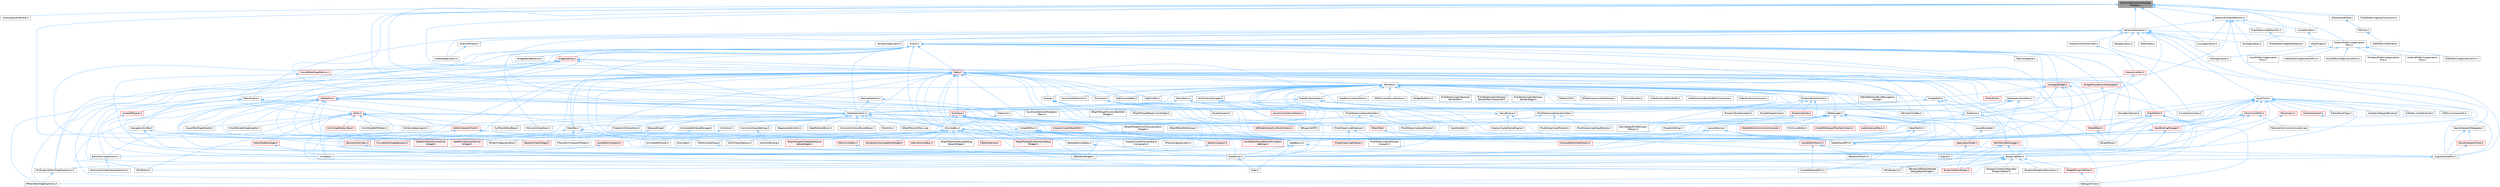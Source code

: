 digraph "GenericApplicationMessageHandler.h"
{
 // INTERACTIVE_SVG=YES
 // LATEX_PDF_SIZE
  bgcolor="transparent";
  edge [fontname=Helvetica,fontsize=10,labelfontname=Helvetica,labelfontsize=10];
  node [fontname=Helvetica,fontsize=10,shape=box,height=0.2,width=0.4];
  Node1 [id="Node000001",label="GenericApplicationMessage\lHandler.h",height=0.2,width=0.4,color="gray40", fillcolor="grey60", style="filled", fontcolor="black",tooltip=" "];
  Node1 -> Node2 [id="edge1_Node000001_Node000002",dir="back",color="steelblue1",style="solid",tooltip=" "];
  Node2 [id="Node000002",label="AndroidInputInterface.h",height=0.2,width=0.4,color="grey40", fillcolor="white", style="filled",URL="$da/d8e/AndroidInputInterface_8h.html",tooltip=" "];
  Node1 -> Node3 [id="edge2_Node000001_Node000003",dir="back",color="steelblue1",style="solid",tooltip=" "];
  Node3 [id="Node000003",label="EngineSharedPCH.h",height=0.2,width=0.4,color="grey40", fillcolor="white", style="filled",URL="$dc/dbb/EngineSharedPCH_8h.html",tooltip=" "];
  Node3 -> Node4 [id="edge3_Node000003_Node000004",dir="back",color="steelblue1",style="solid",tooltip=" "];
  Node4 [id="Node000004",label="UnrealEdSharedPCH.h",height=0.2,width=0.4,color="grey40", fillcolor="white", style="filled",URL="$d1/de6/UnrealEdSharedPCH_8h.html",tooltip=" "];
  Node1 -> Node5 [id="edge4_Node000001_Node000005",dir="back",color="steelblue1",style="solid",tooltip=" "];
  Node5 [id="Node000005",label="GenericApplication.h",height=0.2,width=0.4,color="grey40", fillcolor="white", style="filled",URL="$d2/d23/GenericApplication_8h.html",tooltip=" "];
  Node5 -> Node6 [id="edge5_Node000005_Node000006",dir="back",color="steelblue1",style="solid",tooltip=" "];
  Node6 [id="Node000006",label="AndroidApplication.h",height=0.2,width=0.4,color="grey40", fillcolor="white", style="filled",URL="$dd/de4/AndroidApplication_8h.html",tooltip=" "];
  Node5 -> Node7 [id="edge6_Node000005_Node000007",dir="back",color="steelblue1",style="solid",tooltip=" "];
  Node7 [id="Node000007",label="AndroidWindow.h",height=0.2,width=0.4,color="grey40", fillcolor="white", style="filled",URL="$d8/d2f/AndroidWindow_8h.html",tooltip=" "];
  Node7 -> Node6 [id="edge7_Node000007_Node000006",dir="back",color="steelblue1",style="solid",tooltip=" "];
  Node5 -> Node8 [id="edge8_Node000005_Node000008",dir="back",color="steelblue1",style="solid",tooltip=" "];
  Node8 [id="Node000008",label="EditorEngine.h",height=0.2,width=0.4,color="grey40", fillcolor="white", style="filled",URL="$da/d0c/EditorEngine_8h.html",tooltip=" "];
  Node8 -> Node9 [id="edge9_Node000008_Node000009",dir="back",color="steelblue1",style="solid",tooltip=" "];
  Node9 [id="Node000009",label="BookMarkTypeActions.h",height=0.2,width=0.4,color="grey40", fillcolor="white", style="filled",URL="$d0/d2f/BookMarkTypeActions_8h.html",tooltip=" "];
  Node9 -> Node10 [id="edge10_Node000009_Node000010",dir="back",color="steelblue1",style="solid",tooltip=" "];
  Node10 [id="Node000010",label="BookmarkSingleViewportActions.h",height=0.2,width=0.4,color="grey40", fillcolor="white", style="filled",URL="$d3/dd5/BookmarkSingleViewportActions_8h.html",tooltip=" "];
  Node8 -> Node11 [id="edge11_Node000008_Node000011",dir="back",color="steelblue1",style="solid",tooltip=" "];
  Node11 [id="Node000011",label="Editor.h",height=0.2,width=0.4,color="red", fillcolor="#FFF0F0", style="filled",URL="$de/d6e/Editor_8h.html",tooltip=" "];
  Node11 -> Node12 [id="edge12_Node000011_Node000012",dir="back",color="steelblue1",style="solid",tooltip=" "];
  Node12 [id="Node000012",label="AnimGraphNode_Base.h",height=0.2,width=0.4,color="red", fillcolor="#FFF0F0", style="filled",URL="$d0/dfb/AnimGraphNode__Base_8h.html",tooltip=" "];
  Node11 -> Node104 [id="edge13_Node000011_Node000104",dir="back",color="steelblue1",style="solid",tooltip=" "];
  Node104 [id="Node000104",label="AnimNodeEditModes.h",height=0.2,width=0.4,color="grey40", fillcolor="white", style="filled",URL="$db/dde/AnimNodeEditModes_8h.html",tooltip=" "];
  Node11 -> Node9 [id="edge14_Node000011_Node000009",dir="back",color="steelblue1",style="solid",tooltip=" "];
  Node11 -> Node105 [id="edge15_Node000011_Node000105",dir="back",color="steelblue1",style="solid",tooltip=" "];
  Node105 [id="Node000105",label="BrushBuilderDragDropOp.h",height=0.2,width=0.4,color="grey40", fillcolor="white", style="filled",URL="$d9/d56/BrushBuilderDragDropOp_8h.html",tooltip=" "];
  Node11 -> Node106 [id="edge16_Node000011_Node000106",dir="back",color="steelblue1",style="solid",tooltip=" "];
  Node106 [id="Node000106",label="DisplayClusterObjectRef.h",height=0.2,width=0.4,color="red", fillcolor="#FFF0F0", style="filled",URL="$d9/d87/DisplayClusterObjectRef_8h.html",tooltip=" "];
  Node11 -> Node114 [id="edge17_Node000011_Node000114",dir="back",color="steelblue1",style="solid",tooltip=" "];
  Node114 [id="Node000114",label="EdModeInteractiveToolsContext.h",height=0.2,width=0.4,color="red", fillcolor="#FFF0F0", style="filled",URL="$d7/da4/EdModeInteractiveToolsContext_8h.html",tooltip=" "];
  Node11 -> Node117 [id="edge18_Node000011_Node000117",dir="back",color="steelblue1",style="solid",tooltip=" "];
  Node117 [id="Node000117",label="EditorModeManager.h",height=0.2,width=0.4,color="red", fillcolor="#FFF0F0", style="filled",URL="$d9/dca/EditorModeManager_8h.html",tooltip=" "];
  Node117 -> Node121 [id="edge19_Node000117_Node000121",dir="back",color="steelblue1",style="solid",tooltip=" "];
  Node121 [id="Node000121",label="UnrealEd.h",height=0.2,width=0.4,color="grey40", fillcolor="white", style="filled",URL="$d2/d5f/UnrealEd_8h.html",tooltip=" "];
  Node11 -> Node124 [id="edge20_Node000011_Node000124",dir="back",color="steelblue1",style="solid",tooltip=" "];
  Node124 [id="Node000124",label="EditorViewportClient.h",height=0.2,width=0.4,color="red", fillcolor="#FFF0F0", style="filled",URL="$d4/d41/EditorViewportClient_8h.html",tooltip=" "];
  Node124 -> Node130 [id="edge21_Node000124_Node000130",dir="back",color="steelblue1",style="solid",tooltip=" "];
  Node130 [id="Node000130",label="LevelEditorViewport.h",height=0.2,width=0.4,color="red", fillcolor="#FFF0F0", style="filled",URL="$d4/ddf/LevelEditorViewport_8h.html",tooltip=" "];
  Node130 -> Node9 [id="edge22_Node000130_Node000009",dir="back",color="steelblue1",style="solid",tooltip=" "];
  Node130 -> Node121 [id="edge23_Node000130_Node000121",dir="back",color="steelblue1",style="solid",tooltip=" "];
  Node124 -> Node133 [id="edge24_Node000124_Node000133",dir="back",color="steelblue1",style="solid",tooltip=" "];
  Node133 [id="Node000133",label="SEditorViewport.h",height=0.2,width=0.4,color="red", fillcolor="#FFF0F0", style="filled",URL="$dd/de0/SEditorViewport_8h.html",tooltip=" "];
  Node133 -> Node143 [id="edge25_Node000133_Node000143",dir="back",color="steelblue1",style="solid",tooltip=" "];
  Node143 [id="Node000143",label="SSkeletonWidget.h",height=0.2,width=0.4,color="grey40", fillcolor="white", style="filled",URL="$dd/da7/SSkeletonWidget_8h.html",tooltip=" "];
  Node124 -> Node143 [id="edge26_Node000124_Node000143",dir="back",color="steelblue1",style="solid",tooltip=" "];
  Node124 -> Node121 [id="edge27_Node000124_Node000121",dir="back",color="steelblue1",style="solid",tooltip=" "];
  Node124 -> Node4 [id="edge28_Node000124_Node000004",dir="back",color="steelblue1",style="solid",tooltip=" "];
  Node11 -> Node144 [id="edge29_Node000011_Node000144",dir="back",color="steelblue1",style="solid",tooltip=" "];
  Node144 [id="Node000144",label="ExportTextDragDropOp.h",height=0.2,width=0.4,color="grey40", fillcolor="white", style="filled",URL="$de/d5c/ExportTextDragDropOp_8h.html",tooltip=" "];
  Node11 -> Node184 [id="edge30_Node000011_Node000184",dir="back",color="steelblue1",style="solid",tooltip=" "];
  Node184 [id="Node000184",label="SubTrackEditorBase.h",height=0.2,width=0.4,color="grey40", fillcolor="white", style="filled",URL="$db/d33/SubTrackEditorBase_8h.html",tooltip=" "];
  Node11 -> Node121 [id="edge31_Node000011_Node000121",dir="back",color="steelblue1",style="solid",tooltip=" "];
  Node11 -> Node185 [id="edge32_Node000011_Node000185",dir="back",color="steelblue1",style="solid",tooltip=" "];
  Node185 [id="Node000185",label="UnrealEdMisc.h",height=0.2,width=0.4,color="grey40", fillcolor="white", style="filled",URL="$da/d70/UnrealEdMisc_8h.html",tooltip=" "];
  Node185 -> Node186 [id="edge33_Node000185_Node000186",dir="back",color="steelblue1",style="solid",tooltip=" "];
  Node186 [id="Node000186",label="AssetEditorToolkit.h",height=0.2,width=0.4,color="red", fillcolor="#FFF0F0", style="filled",URL="$d9/d8b/AssetEditorToolkit_8h.html",tooltip=" "];
  Node186 -> Node135 [id="edge34_Node000186_Node000135",dir="back",color="steelblue1",style="solid",tooltip=" "];
  Node135 [id="Node000135",label="BaseAssetToolkit.h",height=0.2,width=0.4,color="grey40", fillcolor="white", style="filled",URL="$d4/d85/BaseAssetToolkit_8h.html",tooltip=" "];
  Node186 -> Node188 [id="edge35_Node000186_Node000188",dir="back",color="steelblue1",style="solid",tooltip=" "];
  Node188 [id="Node000188",label="BlueprintEditor.h",height=0.2,width=0.4,color="grey40", fillcolor="white", style="filled",URL="$df/d7d/BlueprintEditor_8h.html",tooltip=" "];
  Node188 -> Node189 [id="edge36_Node000188_Node000189",dir="back",color="steelblue1",style="solid",tooltip=" "];
  Node189 [id="Node000189",label="BPVariableDragDropAction.h",height=0.2,width=0.4,color="grey40", fillcolor="white", style="filled",URL="$dd/d23/BPVariableDragDropAction_8h.html",tooltip=" "];
  Node188 -> Node190 [id="edge37_Node000188_Node000190",dir="back",color="steelblue1",style="solid",tooltip=" "];
  Node190 [id="Node000190",label="BlueprintDragDropMenuItem.h",height=0.2,width=0.4,color="grey40", fillcolor="white", style="filled",URL="$dc/deb/BlueprintDragDropMenuItem_8h.html",tooltip=" "];
  Node188 -> Node191 [id="edge38_Node000188_Node000191",dir="back",color="steelblue1",style="solid",tooltip=" "];
  Node191 [id="Node000191",label="BlueprintEditorModes.h",height=0.2,width=0.4,color="red", fillcolor="#FFF0F0", style="filled",URL="$d9/d70/BlueprintEditorModes_8h.html",tooltip=" "];
  Node188 -> Node193 [id="edge39_Node000188_Node000193",dir="back",color="steelblue1",style="solid",tooltip=" "];
  Node193 [id="Node000193",label="IDisplayClusterConfigurator\lBlueprintEditor.h",height=0.2,width=0.4,color="grey40", fillcolor="white", style="filled",URL="$dd/d4b/IDisplayClusterConfiguratorBlueprintEditor_8h.html",tooltip=" "];
  Node188 -> Node194 [id="edge40_Node000188_Node000194",dir="back",color="steelblue1",style="solid",tooltip=" "];
  Node194 [id="Node000194",label="MyBlueprintItemDragDropAction.h",height=0.2,width=0.4,color="grey40", fillcolor="white", style="filled",URL="$da/d11/MyBlueprintItemDragDropAction_8h.html",tooltip=" "];
  Node194 -> Node189 [id="edge41_Node000194_Node000189",dir="back",color="steelblue1",style="solid",tooltip=" "];
  Node188 -> Node195 [id="edge42_Node000188_Node000195",dir="back",color="steelblue1",style="solid",tooltip=" "];
  Node195 [id="Node000195",label="SBlueprintEditorSelected\lDebugObjectWidget.h",height=0.2,width=0.4,color="grey40", fillcolor="white", style="filled",URL="$de/d6c/SBlueprintEditorSelectedDebugObjectWidget_8h.html",tooltip=" "];
  Node188 -> Node196 [id="edge43_Node000188_Node000196",dir="back",color="steelblue1",style="solid",tooltip=" "];
  Node196 [id="Node000196",label="SMyBlueprint.h",height=0.2,width=0.4,color="grey40", fillcolor="white", style="filled",URL="$d3/d34/SMyBlueprint_8h.html",tooltip=" "];
  Node188 -> Node197 [id="edge44_Node000188_Node000197",dir="back",color="steelblue1",style="solid",tooltip=" "];
  Node197 [id="Node000197",label="SSCSEditor.h",height=0.2,width=0.4,color="grey40", fillcolor="white", style="filled",URL="$d0/d2e/SSCSEditor_8h.html",tooltip=" "];
  Node188 -> Node198 [id="edge45_Node000188_Node000198",dir="back",color="steelblue1",style="solid",tooltip=" "];
  Node198 [id="Node000198",label="WidgetBlueprintEditor.h",height=0.2,width=0.4,color="red", fillcolor="#FFF0F0", style="filled",URL="$d6/d04/WidgetBlueprintEditor_8h.html",tooltip=" "];
  Node198 -> Node199 [id="edge46_Node000198_Node000199",dir="back",color="steelblue1",style="solid",tooltip=" "];
  Node199 [id="Node000199",label="SDesignerView.h",height=0.2,width=0.4,color="grey40", fillcolor="white", style="filled",URL="$d2/d14/SDesignerView_8h.html",tooltip=" "];
  Node186 -> Node4 [id="edge47_Node000186_Node000004",dir="back",color="steelblue1",style="solid",tooltip=" "];
  Node185 -> Node241 [id="edge48_Node000185_Node000241",dir="back",color="steelblue1",style="solid",tooltip=" "];
  Node241 [id="Node000241",label="DisplayClusterPreviewShare\lComponent.h",height=0.2,width=0.4,color="grey40", fillcolor="white", style="filled",URL="$d0/d2c/DisplayClusterPreviewShareComponent_8h.html",tooltip=" "];
  Node185 -> Node242 [id="edge49_Node000185_Node000242",dir="back",color="steelblue1",style="solid",tooltip=" "];
  Node242 [id="Node000242",label="FractureEditorModeToolkit.h",height=0.2,width=0.4,color="red", fillcolor="#FFF0F0", style="filled",URL="$da/d01/FractureEditorModeToolkit_8h.html",tooltip=" "];
  Node185 -> Node130 [id="edge50_Node000185_Node000130",dir="back",color="steelblue1",style="solid",tooltip=" "];
  Node185 -> Node121 [id="edge51_Node000185_Node000121",dir="back",color="steelblue1",style="solid",tooltip=" "];
  Node185 -> Node243 [id="edge52_Node000185_Node000243",dir="back",color="steelblue1",style="solid",tooltip=" "];
  Node243 [id="Node000243",label="VPScoutingSubsystem.h",height=0.2,width=0.4,color="grey40", fillcolor="white", style="filled",URL="$df/d2a/VPScoutingSubsystem_8h.html",tooltip=" "];
  Node11 -> Node4 [id="edge53_Node000011_Node000004",dir="back",color="steelblue1",style="solid",tooltip=" "];
  Node8 -> Node121 [id="edge54_Node000008_Node000121",dir="back",color="steelblue1",style="solid",tooltip=" "];
  Node8 -> Node244 [id="edge55_Node000008_Node000244",dir="back",color="steelblue1",style="solid",tooltip=" "];
  Node244 [id="Node000244",label="UnrealEdEngine.h",height=0.2,width=0.4,color="red", fillcolor="#FFF0F0", style="filled",URL="$d2/d51/UnrealEdEngine_8h.html",tooltip=" "];
  Node244 -> Node121 [id="edge56_Node000244_Node000121",dir="back",color="steelblue1",style="solid",tooltip=" "];
  Node8 -> Node4 [id="edge57_Node000008_Node000004",dir="back",color="steelblue1",style="solid",tooltip=" "];
  Node5 -> Node3 [id="edge58_Node000005_Node000003",dir="back",color="steelblue1",style="solid",tooltip=" "];
  Node5 -> Node246 [id="edge59_Node000005_Node000246",dir="back",color="steelblue1",style="solid",tooltip=" "];
  Node246 [id="Node000246",label="Events.h",height=0.2,width=0.4,color="grey40", fillcolor="white", style="filled",URL="$d0/dbb/Events_8h.html",tooltip=" "];
  Node246 -> Node247 [id="edge60_Node000246_Node000247",dir="back",color="steelblue1",style="solid",tooltip=" "];
  Node247 [id="Node000247",label="ArrangedWidget.h",height=0.2,width=0.4,color="red", fillcolor="#FFF0F0", style="filled",URL="$d9/dca/ArrangedWidget_8h.html",tooltip=" "];
  Node247 -> Node657 [id="edge61_Node000247_Node000657",dir="back",color="steelblue1",style="solid",tooltip=" "];
  Node657 [id="Node000657",label="HittestGrid.h",height=0.2,width=0.4,color="red", fillcolor="#FFF0F0", style="filled",URL="$da/d73/HittestGrid_8h.html",tooltip=" "];
  Node247 -> Node199 [id="edge62_Node000247_Node000199",dir="back",color="steelblue1",style="solid",tooltip=" "];
  Node247 -> Node251 [id="edge63_Node000247_Node000251",dir="back",color="steelblue1",style="solid",tooltip=" "];
  Node251 [id="Node000251",label="SNodePanel.h",height=0.2,width=0.4,color="red", fillcolor="#FFF0F0", style="filled",URL="$da/db1/SNodePanel_8h.html",tooltip=" "];
  Node251 -> Node273 [id="edge64_Node000251_Node000273",dir="back",color="steelblue1",style="solid",tooltip=" "];
  Node273 [id="Node000273",label="SGraphPanel.h",height=0.2,width=0.4,color="grey40", fillcolor="white", style="filled",URL="$d2/dcf/SGraphPanel_8h.html",tooltip=" "];
  Node247 -> Node311 [id="edge65_Node000247_Node000311",dir="back",color="steelblue1",style="solid",tooltip=" "];
  Node311 [id="Node000311",label="SlateCore.h",height=0.2,width=0.4,color="grey40", fillcolor="white", style="filled",URL="$dc/d03/SlateCore_8h.html",tooltip=" "];
  Node311 -> Node312 [id="edge66_Node000311_Node000312",dir="back",color="steelblue1",style="solid",tooltip=" "];
  Node312 [id="Node000312",label="Engine.h",height=0.2,width=0.4,color="grey40", fillcolor="white", style="filled",URL="$d1/d34/Public_2Engine_8h.html",tooltip=" "];
  Node311 -> Node313 [id="edge67_Node000311_Node000313",dir="back",color="steelblue1",style="solid",tooltip=" "];
  Node313 [id="Node000313",label="SlateBasics.h",height=0.2,width=0.4,color="grey40", fillcolor="white", style="filled",URL="$da/d2f/SlateBasics_8h.html",tooltip=" "];
  Node313 -> Node312 [id="edge68_Node000313_Node000312",dir="back",color="steelblue1",style="solid",tooltip=" "];
  Node313 -> Node314 [id="edge69_Node000313_Node000314",dir="back",color="steelblue1",style="solid",tooltip=" "];
  Node314 [id="Node000314",label="Slate.h",height=0.2,width=0.4,color="grey40", fillcolor="white", style="filled",URL="$d2/dc0/Slate_8h.html",tooltip=" "];
  Node313 -> Node315 [id="edge70_Node000313_Node000315",dir="back",color="steelblue1",style="solid",tooltip=" "];
  Node315 [id="Node000315",label="SlateExtras.h",height=0.2,width=0.4,color="grey40", fillcolor="white", style="filled",URL="$d8/dec/SlateExtras_8h.html",tooltip=" "];
  Node315 -> Node314 [id="edge71_Node000315_Node000314",dir="back",color="steelblue1",style="solid",tooltip=" "];
  Node313 -> Node121 [id="edge72_Node000313_Node000121",dir="back",color="steelblue1",style="solid",tooltip=" "];
  Node247 -> Node316 [id="edge73_Node000247_Node000316",dir="back",color="steelblue1",style="solid",tooltip=" "];
  Node316 [id="Node000316",label="SlateSharedPCH.h",height=0.2,width=0.4,color="grey40", fillcolor="white", style="filled",URL="$d1/dfc/SlateSharedPCH_8h.html",tooltip=" "];
  Node316 -> Node3 [id="edge74_Node000316_Node000003",dir="back",color="steelblue1",style="solid",tooltip=" "];
  Node247 -> Node653 [id="edge75_Node000247_Node000653",dir="back",color="steelblue1",style="solid",tooltip=" "];
  Node653 [id="Node000653",label="WidgetPath.h",height=0.2,width=0.4,color="grey40", fillcolor="white", style="filled",URL="$d0/d7f/WidgetPath_8h.html",tooltip=" "];
  Node653 -> Node199 [id="edge76_Node000653_Node000199",dir="back",color="steelblue1",style="solid",tooltip=" "];
  Node653 -> Node542 [id="edge77_Node000653_Node000542",dir="back",color="steelblue1",style="solid",tooltip=" "];
  Node542 [id="Node000542",label="SlateApplication.h",height=0.2,width=0.4,color="grey40", fillcolor="white", style="filled",URL="$db/d28/SlateApplication_8h.html",tooltip=" "];
  Node542 -> Node543 [id="edge78_Node000542_Node000543",dir="back",color="steelblue1",style="solid",tooltip=" "];
  Node543 [id="Node000543",label="AnimatedAttributeManager.h",height=0.2,width=0.4,color="grey40", fillcolor="white", style="filled",URL="$d8/d68/AnimatedAttributeManager_8h.html",tooltip=" "];
  Node543 -> Node544 [id="edge79_Node000543_Node000544",dir="back",color="steelblue1",style="solid",tooltip=" "];
  Node544 [id="Node000544",label="AnimatedAttribute.h",height=0.2,width=0.4,color="grey40", fillcolor="white", style="filled",URL="$dd/df4/AnimatedAttribute_8h.html",tooltip=" "];
  Node542 -> Node545 [id="edge80_Node000542_Node000545",dir="back",color="steelblue1",style="solid",tooltip=" "];
  Node545 [id="Node000545",label="CommonUIActionRouterBase.h",height=0.2,width=0.4,color="grey40", fillcolor="white", style="filled",URL="$d9/dd5/CommonUIActionRouterBase_8h.html",tooltip=" "];
  Node542 -> Node546 [id="edge81_Node000542_Node000546",dir="back",color="steelblue1",style="solid",tooltip=" "];
  Node546 [id="Node000546",label="CommonUIInputSettings.h",height=0.2,width=0.4,color="grey40", fillcolor="white", style="filled",URL="$d4/d5b/CommonUIInputSettings_8h.html",tooltip=" "];
  Node546 -> Node547 [id="edge82_Node000546_Node000547",dir="back",color="steelblue1",style="solid",tooltip=" "];
  Node547 [id="Node000547",label="UIActionBinding.h",height=0.2,width=0.4,color="grey40", fillcolor="white", style="filled",URL="$d9/d31/UIActionBinding_8h.html",tooltip=" "];
  Node542 -> Node548 [id="edge83_Node000542_Node000548",dir="back",color="steelblue1",style="solid",tooltip=" "];
  Node548 [id="Node000548",label="DelayedDrag.h",height=0.2,width=0.4,color="grey40", fillcolor="white", style="filled",URL="$d7/d2b/DelayedDrag_8h.html",tooltip=" "];
  Node548 -> Node549 [id="edge84_Node000548_Node000549",dir="back",color="steelblue1",style="solid",tooltip=" "];
  Node549 [id="Node000549",label="ICurveEditorDragOperation.h",height=0.2,width=0.4,color="red", fillcolor="#FFF0F0", style="filled",URL="$d7/d15/ICurveEditorDragOperation_8h.html",tooltip=" "];
  Node542 -> Node573 [id="edge85_Node000542_Node000573",dir="back",color="steelblue1",style="solid",tooltip=" "];
  Node573 [id="Node000573",label="PaintUtils.h",height=0.2,width=0.4,color="grey40", fillcolor="white", style="filled",URL="$d9/da6/PaintUtils_8h.html",tooltip=" "];
  Node542 -> Node474 [id="edge86_Node000542_Node000474",dir="back",color="steelblue1",style="solid",tooltip=" "];
  Node474 [id="Node000474",label="PropertyInfoViewStyle.h",height=0.2,width=0.4,color="grey40", fillcolor="white", style="filled",URL="$d0/da8/PropertyInfoViewStyle_8h.html",tooltip=" "];
  Node542 -> Node362 [id="edge87_Node000542_Node000362",dir="back",color="steelblue1",style="solid",tooltip=" "];
  Node362 [id="Node000362",label="SComboBox.h",height=0.2,width=0.4,color="grey40", fillcolor="white", style="filled",URL="$d2/dd5/SComboBox_8h.html",tooltip=" "];
  Node362 -> Node363 [id="edge88_Node000362_Node000363",dir="back",color="steelblue1",style="solid",tooltip=" "];
  Node363 [id="Node000363",label="DataflowTransformOutliner\lWidget.h",height=0.2,width=0.4,color="red", fillcolor="#FFF0F0", style="filled",URL="$d8/df9/DataflowTransformOutlinerWidget_8h.html",tooltip=" "];
  Node362 -> Node365 [id="edge89_Node000362_Node000365",dir="back",color="steelblue1",style="solid",tooltip=" "];
  Node365 [id="Node000365",label="DataflowVerticesOutliner\lWidget.h",height=0.2,width=0.4,color="red", fillcolor="#FFF0F0", style="filled",URL="$dd/deb/DataflowVerticesOutlinerWidget_8h.html",tooltip=" "];
  Node362 -> Node366 [id="edge90_Node000362_Node000366",dir="back",color="steelblue1",style="solid",tooltip=" "];
  Node366 [id="Node000366",label="LevelEditorPlayNetworkEmulation\lSettings.h",height=0.2,width=0.4,color="red", fillcolor="#FFF0F0", style="filled",URL="$d4/d35/LevelEditorPlayNetworkEmulationSettings_8h.html",tooltip=" "];
  Node362 -> Node368 [id="edge91_Node000362_Node000368",dir="back",color="steelblue1",style="solid",tooltip=" "];
  Node368 [id="Node000368",label="SAudioOscilloscopePanelWidget.h",height=0.2,width=0.4,color="red", fillcolor="#FFF0F0", style="filled",URL="$db/d7e/SAudioOscilloscopePanelWidget_8h.html",tooltip=" "];
  Node362 -> Node195 [id="edge92_Node000362_Node000195",dir="back",color="steelblue1",style="solid",tooltip=" "];
  Node362 -> Node371 [id="edge93_Node000362_Node000371",dir="back",color="steelblue1",style="solid",tooltip=" "];
  Node371 [id="Node000371",label="SCSVImportOptions.h",height=0.2,width=0.4,color="grey40", fillcolor="white", style="filled",URL="$d7/dfe/SCSVImportOptions_8h.html",tooltip=" "];
  Node362 -> Node372 [id="edge94_Node000362_Node000372",dir="back",color="steelblue1",style="solid",tooltip=" "];
  Node372 [id="Node000372",label="SEditableComboBox.h",height=0.2,width=0.4,color="grey40", fillcolor="white", style="filled",URL="$d0/d8c/SEditableComboBox_8h.html",tooltip=" "];
  Node372 -> Node315 [id="edge95_Node000372_Node000315",dir="back",color="steelblue1",style="solid",tooltip=" "];
  Node362 -> Node373 [id="edge96_Node000362_Node000373",dir="back",color="steelblue1",style="solid",tooltip=" "];
  Node373 [id="Node000373",label="SFilterConfiguratorRow.h",height=0.2,width=0.4,color="grey40", fillcolor="white", style="filled",URL="$d2/d18/SFilterConfiguratorRow_8h.html",tooltip=" "];
  Node362 -> Node374 [id="edge97_Node000362_Node000374",dir="back",color="steelblue1",style="solid",tooltip=" "];
  Node374 [id="Node000374",label="SNameComboBox.h",height=0.2,width=0.4,color="red", fillcolor="#FFF0F0", style="filled",URL="$d8/d4b/SNameComboBox_8h.html",tooltip=" "];
  Node362 -> Node214 [id="edge98_Node000362_Node000214",dir="back",color="steelblue1",style="solid",tooltip=" "];
  Node214 [id="Node000214",label="SRigVMEditorSelectedDebug\lObjectWidget.h",height=0.2,width=0.4,color="grey40", fillcolor="white", style="filled",URL="$d9/dcd/SRigVMEditorSelectedDebugObjectWidget_8h.html",tooltip=" "];
  Node362 -> Node375 [id="edge99_Node000362_Node000375",dir="back",color="steelblue1",style="solid",tooltip=" "];
  Node375 [id="Node000375",label="SRigVMGraphPinEditableName\lValueWidget.h",height=0.2,width=0.4,color="red", fillcolor="#FFF0F0", style="filled",URL="$da/d0c/SRigVMGraphPinEditableNameValueWidget_8h.html",tooltip=" "];
  Node362 -> Node376 [id="edge100_Node000362_Node000376",dir="back",color="steelblue1",style="solid",tooltip=" "];
  Node376 [id="Node000376",label="SRigVMGraphPinNameListValue\lWidget.h",height=0.2,width=0.4,color="red", fillcolor="#FFF0F0", style="filled",URL="$dc/dac/SRigVMGraphPinNameListValueWidget_8h.html",tooltip=" "];
  Node362 -> Node354 [id="edge101_Node000362_Node000354",dir="back",color="steelblue1",style="solid",tooltip=" "];
  Node354 [id="Node000354",label="STableTreeView.h",height=0.2,width=0.4,color="red", fillcolor="#FFF0F0", style="filled",URL="$dd/d46/STableTreeView_8h.html",tooltip=" "];
  Node362 -> Node378 [id="edge102_Node000362_Node000378",dir="back",color="steelblue1",style="solid",tooltip=" "];
  Node378 [id="Node000378",label="STextComboBox.h",height=0.2,width=0.4,color="red", fillcolor="#FFF0F0", style="filled",URL="$d6/d14/STextComboBox_8h.html",tooltip=" "];
  Node378 -> Node315 [id="edge103_Node000378_Node000315",dir="back",color="steelblue1",style="solid",tooltip=" "];
  Node362 -> Node380 [id="edge104_Node000362_Node000380",dir="back",color="steelblue1",style="solid",tooltip=" "];
  Node380 [id="Node000380",label="STextComboPopup.h",height=0.2,width=0.4,color="grey40", fillcolor="white", style="filled",URL="$d1/d76/STextComboPopup_8h.html",tooltip=" "];
  Node380 -> Node315 [id="edge105_Node000380_Node000315",dir="back",color="steelblue1",style="solid",tooltip=" "];
  Node362 -> Node381 [id="edge106_Node000362_Node000381",dir="back",color="steelblue1",style="solid",tooltip=" "];
  Node381 [id="Node000381",label="SelectionViewWidget.h",height=0.2,width=0.4,color="red", fillcolor="#FFF0F0", style="filled",URL="$dc/db5/SelectionViewWidget_8h.html",tooltip=" "];
  Node362 -> Node313 [id="edge107_Node000362_Node000313",dir="back",color="steelblue1",style="solid",tooltip=" "];
  Node362 -> Node315 [id="edge108_Node000362_Node000315",dir="back",color="steelblue1",style="solid",tooltip=" "];
  Node362 -> Node316 [id="edge109_Node000362_Node000316",dir="back",color="steelblue1",style="solid",tooltip=" "];
  Node542 -> Node389 [id="edge110_Node000542_Node000389",dir="back",color="steelblue1",style="solid",tooltip=" "];
  Node389 [id="Node000389",label="SGridLineSpacingList.h",height=0.2,width=0.4,color="grey40", fillcolor="white", style="filled",URL="$db/d48/SGridLineSpacingList_8h.html",tooltip=" "];
  Node542 -> Node390 [id="edge111_Node000542_Node000390",dir="back",color="steelblue1",style="solid",tooltip=" "];
  Node390 [id="Node000390",label="SNumericDropDown.h",height=0.2,width=0.4,color="grey40", fillcolor="white", style="filled",URL="$d3/d12/SNumericDropDown_8h.html",tooltip=" "];
  Node542 -> Node213 [id="edge112_Node000542_Node000213",dir="back",color="steelblue1",style="solid",tooltip=" "];
  Node213 [id="Node000213",label="SRigVMActionMenu.cpp",height=0.2,width=0.4,color="grey40", fillcolor="white", style="filled",URL="$dc/d4c/SRigVMActionMenu_8cpp.html",tooltip=" "];
  Node542 -> Node503 [id="edge113_Node000542_Node000503",dir="back",color="steelblue1",style="solid",tooltip=" "];
  Node503 [id="Node000503",label="SRigVMBulkEditDialog.h",height=0.2,width=0.4,color="grey40", fillcolor="white", style="filled",URL="$dd/d89/SRigVMBulkEditDialog_8h.html",tooltip=" "];
  Node542 -> Node404 [id="edge114_Node000542_Node000404",dir="back",color="steelblue1",style="solid",tooltip=" "];
  Node404 [id="Node000404",label="SSegmentedControl.h",height=0.2,width=0.4,color="grey40", fillcolor="white", style="filled",URL="$d3/d4f/SSegmentedControl_8h.html",tooltip=" "];
  Node542 -> Node405 [id="edge115_Node000542_Node000405",dir="back",color="steelblue1",style="solid",tooltip=" "];
  Node405 [id="Node000405",label="SSpinBox.h",height=0.2,width=0.4,color="grey40", fillcolor="white", style="filled",URL="$d5/da5/SSpinBox_8h.html",tooltip=" "];
  Node405 -> Node394 [id="edge116_Node000405_Node000394",dir="back",color="steelblue1",style="solid",tooltip=" "];
  Node394 [id="Node000394",label="SNumericEntryBox.h",height=0.2,width=0.4,color="red", fillcolor="#FFF0F0", style="filled",URL="$d8/d1a/SNumericEntryBox_8h.html",tooltip=" "];
  Node394 -> Node315 [id="edge117_Node000394_Node000315",dir="back",color="steelblue1",style="solid",tooltip=" "];
  Node405 -> Node406 [id="edge118_Node000405_Node000406",dir="back",color="steelblue1",style="solid",tooltip=" "];
  Node406 [id="Node000406",label="STransformViewportToolbar.h",height=0.2,width=0.4,color="grey40", fillcolor="white", style="filled",URL="$d8/da8/STransformViewportToolbar_8h.html",tooltip=" "];
  Node405 -> Node313 [id="edge119_Node000405_Node000313",dir="back",color="steelblue1",style="solid",tooltip=" "];
  Node405 -> Node315 [id="edge120_Node000405_Node000315",dir="back",color="steelblue1",style="solid",tooltip=" "];
  Node542 -> Node313 [id="edge121_Node000542_Node000313",dir="back",color="steelblue1",style="solid",tooltip=" "];
  Node542 -> Node315 [id="edge122_Node000542_Node000315",dir="back",color="steelblue1",style="solid",tooltip=" "];
  Node542 -> Node574 [id="edge123_Node000542_Node000574",dir="back",color="steelblue1",style="solid",tooltip=" "];
  Node574 [id="Node000574",label="SlateMaterialBrush.h",height=0.2,width=0.4,color="grey40", fillcolor="white", style="filled",URL="$d0/d58/SlateMaterialBrush_8h.html",tooltip=" "];
  Node542 -> Node316 [id="edge124_Node000542_Node000316",dir="back",color="steelblue1",style="solid",tooltip=" "];
  Node542 -> Node184 [id="edge125_Node000542_Node000184",dir="back",color="steelblue1",style="solid",tooltip=" "];
  Node542 -> Node575 [id="edge126_Node000542_Node000575",dir="back",color="steelblue1",style="solid",tooltip=" "];
  Node575 [id="Node000575",label="UtilsCore.h",height=0.2,width=0.4,color="grey40", fillcolor="white", style="filled",URL="$d2/d12/UtilsCore_8h.html",tooltip=" "];
  Node575 -> Node576 [id="edge127_Node000575_Node000576",dir="back",color="steelblue1",style="solid",tooltip=" "];
  Node576 [id="Node000576",label="UtilsVideo.h",height=0.2,width=0.4,color="grey40", fillcolor="white", style="filled",URL="$d0/d2e/UtilsVideo_8h.html",tooltip=" "];
  Node653 -> Node311 [id="edge128_Node000653_Node000311",dir="back",color="steelblue1",style="solid",tooltip=" "];
  Node653 -> Node316 [id="edge129_Node000653_Node000316",dir="back",color="steelblue1",style="solid",tooltip=" "];
  Node653 -> Node654 [id="edge130_Node000653_Node000654",dir="back",color="steelblue1",style="solid",tooltip=" "];
  Node654 [id="Node000654",label="SlateUser.h",height=0.2,width=0.4,color="grey40", fillcolor="white", style="filled",URL="$d8/dd5/SlateUser_8h.html",tooltip=" "];
  Node654 -> Node362 [id="edge131_Node000654_Node000362",dir="back",color="steelblue1",style="solid",tooltip=" "];
  Node246 -> Node967 [id="edge132_Node000246_Node000967",dir="back",color="steelblue1",style="solid",tooltip=" "];
  Node967 [id="Node000967",label="CurveEditorSnapMetrics.h",height=0.2,width=0.4,color="red", fillcolor="#FFF0F0", style="filled",URL="$dd/dc6/CurveEditorSnapMetrics_8h.html",tooltip=" "];
  Node967 -> Node549 [id="edge133_Node000967_Node000549",dir="back",color="steelblue1",style="solid",tooltip=" "];
  Node246 -> Node968 [id="edge134_Node000246_Node000968",dir="back",color="steelblue1",style="solid",tooltip=" "];
  Node968 [id="Node000968",label="DragAndDrop.h",height=0.2,width=0.4,color="red", fillcolor="#FFF0F0", style="filled",URL="$db/d14/DragAndDrop_8h.html",tooltip=" "];
  Node968 -> Node189 [id="edge135_Node000968_Node000189",dir="back",color="steelblue1",style="solid",tooltip=" "];
  Node968 -> Node105 [id="edge136_Node000968_Node000105",dir="back",color="steelblue1",style="solid",tooltip=" "];
  Node968 -> Node144 [id="edge137_Node000968_Node000144",dir="back",color="steelblue1",style="solid",tooltip=" "];
  Node968 -> Node194 [id="edge138_Node000968_Node000194",dir="back",color="steelblue1",style="solid",tooltip=" "];
  Node968 -> Node986 [id="edge139_Node000968_Node000986",dir="back",color="steelblue1",style="solid",tooltip=" "];
  Node986 [id="Node000986",label="Reply.h",height=0.2,width=0.4,color="red", fillcolor="#FFF0F0", style="filled",URL="$dd/dc7/Reply_8h.html",tooltip=" "];
  Node986 -> Node520 [id="edge140_Node000986_Node000520",dir="back",color="steelblue1",style="solid",tooltip=" "];
  Node520 [id="Node000520",label="AnimationEditorUtils.h",height=0.2,width=0.4,color="grey40", fillcolor="white", style="filled",URL="$df/d23/AnimationEditorUtils_8h.html",tooltip=" "];
  Node986 -> Node189 [id="edge141_Node000986_Node000189",dir="back",color="steelblue1",style="solid",tooltip=" "];
  Node986 -> Node188 [id="edge142_Node000986_Node000188",dir="back",color="steelblue1",style="solid",tooltip=" "];
  Node986 -> Node521 [id="edge143_Node000986_Node000521",dir="back",color="steelblue1",style="solid",tooltip=" "];
  Node521 [id="Node000521",label="Dialogs.h",height=0.2,width=0.4,color="grey40", fillcolor="white", style="filled",URL="$d2/d5c/Dialogs_8h.html",tooltip=" "];
  Node521 -> Node522 [id="edge144_Node000521_Node000522",dir="back",color="steelblue1",style="solid",tooltip=" "];
  Node522 [id="Node000522",label="SRigVMGraphBreakLinksWidget.h",height=0.2,width=0.4,color="grey40", fillcolor="white", style="filled",URL="$d8/d4a/SRigVMGraphBreakLinksWidget_8h.html",tooltip=" "];
  Node521 -> Node523 [id="edge145_Node000521_Node000523",dir="back",color="steelblue1",style="solid",tooltip=" "];
  Node523 [id="Node000523",label="SRigVMGraphFunctionBulkEdit\lWidget.h",height=0.2,width=0.4,color="grey40", fillcolor="white", style="filled",URL="$db/dbf/SRigVMGraphFunctionBulkEditWidget_8h.html",tooltip=" "];
  Node521 -> Node491 [id="edge146_Node000521_Node000491",dir="back",color="steelblue1",style="solid",tooltip=" "];
  Node491 [id="Node000491",label="SRigVMGraphFunctionLocalization\lWidget.h",height=0.2,width=0.4,color="grey40", fillcolor="white", style="filled",URL="$dd/d59/SRigVMGraphFunctionLocalizationWidget_8h.html",tooltip=" "];
  Node521 -> Node121 [id="edge147_Node000521_Node000121",dir="back",color="steelblue1",style="solid",tooltip=" "];
  Node986 -> Node524 [id="edge148_Node000986_Node000524",dir="back",color="steelblue1",style="solid",tooltip=" "];
  Node524 [id="Node000524",label="DlgPickAssetPath.h",height=0.2,width=0.4,color="grey40", fillcolor="white", style="filled",URL="$db/d31/DlgPickAssetPath_8h.html",tooltip=" "];
  Node986 -> Node525 [id="edge149_Node000986_Node000525",dir="back",color="steelblue1",style="solid",tooltip=" "];
  Node525 [id="Node000525",label="DlgPickPath.h",height=0.2,width=0.4,color="grey40", fillcolor="white", style="filled",URL="$d9/d16/DlgPickPath_8h.html",tooltip=" "];
  Node986 -> Node706 [id="edge150_Node000986_Node000706",dir="back",color="steelblue1",style="solid",tooltip=" "];
  Node706 [id="Node000706",label="GraphEditor.h",height=0.2,width=0.4,color="red", fillcolor="#FFF0F0", style="filled",URL="$dc/dc5/GraphEditor_8h.html",tooltip=" "];
  Node706 -> Node188 [id="edge151_Node000706_Node000188",dir="back",color="steelblue1",style="solid",tooltip=" "];
  Node706 -> Node346 [id="edge152_Node000706_Node000346",dir="back",color="steelblue1",style="solid",tooltip=" "];
  Node346 [id="Node000346",label="SBlueprintDiff.h",height=0.2,width=0.4,color="grey40", fillcolor="white", style="filled",URL="$de/d6d/SBlueprintDiff_8h.html",tooltip=" "];
  Node706 -> Node273 [id="edge153_Node000706_Node000273",dir="back",color="steelblue1",style="solid",tooltip=" "];
  Node706 -> Node251 [id="edge154_Node000706_Node000251",dir="back",color="steelblue1",style="solid",tooltip=" "];
  Node706 -> Node4 [id="edge155_Node000706_Node000004",dir="back",color="steelblue1",style="solid",tooltip=" "];
  Node706 -> Node198 [id="edge156_Node000706_Node000198",dir="back",color="steelblue1",style="solid",tooltip=" "];
  Node986 -> Node549 [id="edge157_Node000986_Node000549",dir="back",color="steelblue1",style="solid",tooltip=" "];
  Node986 -> Node194 [id="edge158_Node000986_Node000194",dir="back",color="steelblue1",style="solid",tooltip=" "];
  Node986 -> Node474 [id="edge159_Node000986_Node000474",dir="back",color="steelblue1",style="solid",tooltip=" "];
  Node986 -> Node371 [id="edge160_Node000986_Node000371",dir="back",color="steelblue1",style="solid",tooltip=" "];
  Node986 -> Node362 [id="edge161_Node000986_Node000362",dir="back",color="steelblue1",style="solid",tooltip=" "];
  Node986 -> Node199 [id="edge162_Node000986_Node000199",dir="back",color="steelblue1",style="solid",tooltip=" "];
  Node986 -> Node644 [id="edge163_Node000986_Node000644",dir="back",color="steelblue1",style="solid",tooltip=" "];
  Node644 [id="Node000644",label="SDockTab.h",height=0.2,width=0.4,color="red", fillcolor="#FFF0F0", style="filled",URL="$d2/d6f/SDockTab_8h.html",tooltip=" "];
  Node644 -> Node315 [id="edge164_Node000644_Node000315",dir="back",color="steelblue1",style="solid",tooltip=" "];
  Node644 -> Node316 [id="edge165_Node000644_Node000316",dir="back",color="steelblue1",style="solid",tooltip=" "];
  Node986 -> Node372 [id="edge166_Node000986_Node000372",dir="back",color="steelblue1",style="solid",tooltip=" "];
  Node986 -> Node133 [id="edge167_Node000986_Node000133",dir="back",color="steelblue1",style="solid",tooltip=" "];
  Node986 -> Node273 [id="edge168_Node000986_Node000273",dir="back",color="steelblue1",style="solid",tooltip=" "];
  Node986 -> Node797 [id="edge169_Node000986_Node000797",dir="back",color="steelblue1",style="solid",tooltip=" "];
  Node797 [id="Node000797",label="SInputKeySelector.h",height=0.2,width=0.4,color="grey40", fillcolor="white", style="filled",URL="$db/d15/SInputKeySelector_8h.html",tooltip=" "];
  Node986 -> Node489 [id="edge170_Node000986_Node000489",dir="back",color="steelblue1",style="solid",tooltip=" "];
  Node489 [id="Node000489",label="SListView.h",height=0.2,width=0.4,color="red", fillcolor="#FFF0F0", style="filled",URL="$db/db5/SListView_8h.html",tooltip=" "];
  Node489 -> Node346 [id="edge171_Node000489_Node000346",dir="back",color="steelblue1",style="solid",tooltip=" "];
  Node489 -> Node362 [id="edge172_Node000489_Node000362",dir="back",color="steelblue1",style="solid",tooltip=" "];
  Node489 -> Node491 [id="edge173_Node000489_Node000491",dir="back",color="steelblue1",style="solid",tooltip=" "];
  Node489 -> Node375 [id="edge174_Node000489_Node000375",dir="back",color="steelblue1",style="solid",tooltip=" "];
  Node489 -> Node376 [id="edge175_Node000489_Node000376",dir="back",color="steelblue1",style="solid",tooltip=" "];
  Node489 -> Node143 [id="edge176_Node000489_Node000143",dir="back",color="steelblue1",style="solid",tooltip=" "];
  Node489 -> Node313 [id="edge177_Node000489_Node000313",dir="back",color="steelblue1",style="solid",tooltip=" "];
  Node489 -> Node315 [id="edge178_Node000489_Node000315",dir="back",color="steelblue1",style="solid",tooltip=" "];
  Node489 -> Node316 [id="edge179_Node000489_Node000316",dir="back",color="steelblue1",style="solid",tooltip=" "];
  Node986 -> Node513 [id="edge180_Node000986_Node000513",dir="back",color="steelblue1",style="solid",tooltip=" "];
  Node513 [id="Node000513",label="SListViewSelectorDropdown\lMenu.h",height=0.2,width=0.4,color="grey40", fillcolor="white", style="filled",URL="$d4/dc9/SListViewSelectorDropdownMenu_8h.html",tooltip=" "];
  Node986 -> Node196 [id="edge181_Node000986_Node000196",dir="back",color="steelblue1",style="solid",tooltip=" "];
  Node986 -> Node251 [id="edge182_Node000986_Node000251",dir="back",color="steelblue1",style="solid",tooltip=" "];
  Node986 -> Node394 [id="edge183_Node000986_Node000394",dir="back",color="steelblue1",style="solid",tooltip=" "];
  Node986 -> Node375 [id="edge184_Node000986_Node000375",dir="back",color="steelblue1",style="solid",tooltip=" "];
  Node986 -> Node376 [id="edge185_Node000986_Node000376",dir="back",color="steelblue1",style="solid",tooltip=" "];
  Node986 -> Node197 [id="edge186_Node000986_Node000197",dir="back",color="steelblue1",style="solid",tooltip=" "];
  Node986 -> Node143 [id="edge187_Node000986_Node000143",dir="back",color="steelblue1",style="solid",tooltip=" "];
  Node986 -> Node405 [id="edge188_Node000986_Node000405",dir="back",color="steelblue1",style="solid",tooltip=" "];
  Node986 -> Node407 [id="edge189_Node000986_Node000407",dir="back",color="steelblue1",style="solid",tooltip=" "];
  Node407 [id="Node000407",label="STableRow.h",height=0.2,width=0.4,color="red", fillcolor="#FFF0F0", style="filled",URL="$d8/d43/STableRow_8h.html",tooltip=" "];
  Node407 -> Node363 [id="edge190_Node000407_Node000363",dir="back",color="steelblue1",style="solid",tooltip=" "];
  Node407 -> Node365 [id="edge191_Node000407_Node000365",dir="back",color="steelblue1",style="solid",tooltip=" "];
  Node407 -> Node474 [id="edge192_Node000407_Node000474",dir="back",color="steelblue1",style="solid",tooltip=" "];
  Node407 -> Node346 [id="edge193_Node000407_Node000346",dir="back",color="steelblue1",style="solid",tooltip=" "];
  Node407 -> Node362 [id="edge194_Node000407_Node000362",dir="back",color="steelblue1",style="solid",tooltip=" "];
  Node407 -> Node373 [id="edge195_Node000407_Node000373",dir="back",color="steelblue1",style="solid",tooltip=" "];
  Node407 -> Node489 [id="edge196_Node000407_Node000489",dir="back",color="steelblue1",style="solid",tooltip=" "];
  Node407 -> Node513 [id="edge197_Node000407_Node000513",dir="back",color="steelblue1",style="solid",tooltip=" "];
  Node407 -> Node197 [id="edge198_Node000407_Node000197",dir="back",color="steelblue1",style="solid",tooltip=" "];
  Node407 -> Node143 [id="edge199_Node000407_Node000143",dir="back",color="steelblue1",style="solid",tooltip=" "];
  Node407 -> Node515 [id="edge200_Node000407_Node000515",dir="back",color="steelblue1",style="solid",tooltip=" "];
  Node515 [id="Node000515",label="SSkinWeightProfileImport\lOptions.h",height=0.2,width=0.4,color="grey40", fillcolor="white", style="filled",URL="$d9/d21/SSkinWeightProfileImportOptions_8h.html",tooltip=" "];
  Node407 -> Node381 [id="edge201_Node000407_Node000381",dir="back",color="steelblue1",style="solid",tooltip=" "];
  Node407 -> Node313 [id="edge202_Node000407_Node000313",dir="back",color="steelblue1",style="solid",tooltip=" "];
  Node407 -> Node315 [id="edge203_Node000407_Node000315",dir="back",color="steelblue1",style="solid",tooltip=" "];
  Node407 -> Node316 [id="edge204_Node000407_Node000316",dir="back",color="steelblue1",style="solid",tooltip=" "];
  Node986 -> Node380 [id="edge205_Node000986_Node000380",dir="back",color="steelblue1",style="solid",tooltip=" "];
  Node986 -> Node625 [id="edge206_Node000986_Node000625",dir="back",color="steelblue1",style="solid",tooltip=" "];
  Node625 [id="Node000625",label="SViewport.h",height=0.2,width=0.4,color="grey40", fillcolor="white", style="filled",URL="$d8/db1/SViewport_8h.html",tooltip=" "];
  Node625 -> Node527 [id="edge207_Node000625_Node000527",dir="back",color="steelblue1",style="solid",tooltip=" "];
  Node527 [id="Node000527",label="GameEngine.h",height=0.2,width=0.4,color="grey40", fillcolor="white", style="filled",URL="$d7/d1f/GameEngine_8h.html",tooltip=" "];
  Node527 -> Node528 [id="edge208_Node000527_Node000528",dir="back",color="steelblue1",style="solid",tooltip=" "];
  Node528 [id="Node000528",label="DisplayClusterGameEngine.h",height=0.2,width=0.4,color="grey40", fillcolor="white", style="filled",URL="$da/d8f/DisplayClusterGameEngine_8h.html",tooltip=" "];
  Node527 -> Node106 [id="edge209_Node000527_Node000106",dir="back",color="steelblue1",style="solid",tooltip=" "];
  Node527 -> Node312 [id="edge210_Node000527_Node000312",dir="back",color="steelblue1",style="solid",tooltip=" "];
  Node625 -> Node626 [id="edge211_Node000625_Node000626",dir="back",color="steelblue1",style="solid",tooltip=" "];
  Node626 [id="Node000626",label="IAssetViewport.h",height=0.2,width=0.4,color="grey40", fillcolor="white", style="filled",URL="$de/d65/IAssetViewport_8h.html",tooltip=" "];
  Node625 -> Node530 [id="edge212_Node000625_Node000530",dir="back",color="steelblue1",style="solid",tooltip=" "];
  Node530 [id="Node000530",label="IPixelStreaming2InputHandler.h",height=0.2,width=0.4,color="grey40", fillcolor="white", style="filled",URL="$df/d15/IPixelStreaming2InputHandler_8h.html",tooltip=" "];
  Node530 -> Node531 [id="edge213_Node000530_Node000531",dir="back",color="steelblue1",style="solid",tooltip=" "];
  Node531 [id="Node000531",label="IPixelStreaming2InputModule.h",height=0.2,width=0.4,color="grey40", fillcolor="white", style="filled",URL="$df/d2f/IPixelStreaming2InputModule_8h.html",tooltip=" "];
  Node530 -> Node532 [id="edge214_Node000530_Node000532",dir="back",color="steelblue1",style="solid",tooltip=" "];
  Node532 [id="Node000532",label="IPixelStreaming2Module.h",height=0.2,width=0.4,color="grey40", fillcolor="white", style="filled",URL="$d5/dad/IPixelStreaming2Module_8h.html",tooltip=" "];
  Node530 -> Node533 [id="edge215_Node000530_Node000533",dir="back",color="steelblue1",style="solid",tooltip=" "];
  Node533 [id="Node000533",label="InputHandler.h",height=0.2,width=0.4,color="grey40", fillcolor="white", style="filled",URL="$df/d2f/InputHandler_8h.html",tooltip=" "];
  Node625 -> Node534 [id="edge216_Node000625_Node000534",dir="back",color="steelblue1",style="solid",tooltip=" "];
  Node534 [id="Node000534",label="IPixelStreamingInputHandler.h",height=0.2,width=0.4,color="grey40", fillcolor="white", style="filled",URL="$d2/d0f/IPixelStreamingInputHandler_8h.html",tooltip=" "];
  Node534 -> Node535 [id="edge217_Node000534_Node000535",dir="back",color="steelblue1",style="solid",tooltip=" "];
  Node535 [id="Node000535",label="IPixelStreamingInputModule.h",height=0.2,width=0.4,color="grey40", fillcolor="white", style="filled",URL="$da/d36/IPixelStreamingInputModule_8h.html",tooltip=" "];
  Node534 -> Node536 [id="edge218_Node000534_Node000536",dir="back",color="steelblue1",style="solid",tooltip=" "];
  Node536 [id="Node000536",label="IPixelStreamingStreamer.h",height=0.2,width=0.4,color="grey40", fillcolor="white", style="filled",URL="$d8/d28/IPixelStreamingStreamer_8h.html",tooltip=" "];
  Node536 -> Node537 [id="edge219_Node000536_Node000537",dir="back",color="steelblue1",style="solid",tooltip=" "];
  Node537 [id="Node000537",label="IPixelStreamingModule.h",height=0.2,width=0.4,color="red", fillcolor="#FFF0F0", style="filled",URL="$d2/d87/IPixelStreamingModule_8h.html",tooltip=" "];
  Node536 -> Node539 [id="edge220_Node000536_Node000539",dir="back",color="steelblue1",style="solid",tooltip=" "];
  Node539 [id="Node000539",label="PixelStreamingVideoInput\lViewport.h",height=0.2,width=0.4,color="grey40", fillcolor="white", style="filled",URL="$d1/dbc/PixelStreamingVideoInputViewport_8h.html",tooltip=" "];
  Node625 -> Node536 [id="edge221_Node000625_Node000536",dir="back",color="steelblue1",style="solid",tooltip=" "];
  Node625 -> Node133 [id="edge222_Node000625_Node000133",dir="back",color="steelblue1",style="solid",tooltip=" "];
  Node625 -> Node313 [id="edge223_Node000625_Node000313",dir="back",color="steelblue1",style="solid",tooltip=" "];
  Node625 -> Node315 [id="edge224_Node000625_Node000315",dir="back",color="steelblue1",style="solid",tooltip=" "];
  Node986 -> Node519 [id="edge225_Node000986_Node000519",dir="back",color="steelblue1",style="solid",tooltip=" "];
  Node519 [id="Node000519",label="SWindow.h",height=0.2,width=0.4,color="grey40", fillcolor="white", style="filled",URL="$d2/d6d/SWindow_8h.html",tooltip=" "];
  Node519 -> Node520 [id="edge226_Node000519_Node000520",dir="back",color="steelblue1",style="solid",tooltip=" "];
  Node519 -> Node188 [id="edge227_Node000519_Node000188",dir="back",color="steelblue1",style="solid",tooltip=" "];
  Node519 -> Node521 [id="edge228_Node000519_Node000521",dir="back",color="steelblue1",style="solid",tooltip=" "];
  Node519 -> Node524 [id="edge229_Node000519_Node000524",dir="back",color="steelblue1",style="solid",tooltip=" "];
  Node519 -> Node525 [id="edge230_Node000519_Node000525",dir="back",color="steelblue1",style="solid",tooltip=" "];
  Node519 -> Node8 [id="edge231_Node000519_Node000008",dir="back",color="steelblue1",style="solid",tooltip=" "];
  Node519 -> Node526 [id="edge232_Node000519_Node000526",dir="back",color="steelblue1",style="solid",tooltip=" "];
  Node526 [id="Node000526",label="FeedbackContextEditor.h",height=0.2,width=0.4,color="grey40", fillcolor="white", style="filled",URL="$de/d93/FeedbackContextEditor_8h.html",tooltip=" "];
  Node519 -> Node527 [id="edge233_Node000519_Node000527",dir="back",color="steelblue1",style="solid",tooltip=" "];
  Node519 -> Node529 [id="edge234_Node000519_Node000529",dir="back",color="steelblue1",style="solid",tooltip=" "];
  Node529 [id="Node000529",label="IPIEPreviewDeviceModule.h",height=0.2,width=0.4,color="grey40", fillcolor="white", style="filled",URL="$d1/d37/IPIEPreviewDeviceModule_8h.html",tooltip=" "];
  Node519 -> Node530 [id="edge235_Node000519_Node000530",dir="back",color="steelblue1",style="solid",tooltip=" "];
  Node519 -> Node534 [id="edge236_Node000519_Node000534",dir="back",color="steelblue1",style="solid",tooltip=" "];
  Node519 -> Node536 [id="edge237_Node000519_Node000536",dir="back",color="steelblue1",style="solid",tooltip=" "];
  Node519 -> Node540 [id="edge238_Node000519_Node000540",dir="back",color="steelblue1",style="solid",tooltip=" "];
  Node540 [id="Node000540",label="IWidgetReflector.h",height=0.2,width=0.4,color="grey40", fillcolor="white", style="filled",URL="$d4/d66/IWidgetReflector_8h.html",tooltip=" "];
  Node519 -> Node533 [id="edge239_Node000519_Node000533",dir="back",color="steelblue1",style="solid",tooltip=" "];
  Node519 -> Node541 [id="edge240_Node000519_Node000541",dir="back",color="steelblue1",style="solid",tooltip=" "];
  Node541 [id="Node000541",label="MenuStack.h",height=0.2,width=0.4,color="grey40", fillcolor="white", style="filled",URL="$d8/d80/MenuStack_8h.html",tooltip=" "];
  Node541 -> Node542 [id="edge241_Node000541_Node000542",dir="back",color="steelblue1",style="solid",tooltip=" "];
  Node541 -> Node313 [id="edge242_Node000541_Node000313",dir="back",color="steelblue1",style="solid",tooltip=" "];
  Node541 -> Node315 [id="edge243_Node000541_Node000315",dir="back",color="steelblue1",style="solid",tooltip=" "];
  Node541 -> Node316 [id="edge244_Node000541_Node000316",dir="back",color="steelblue1",style="solid",tooltip=" "];
  Node519 -> Node577 [id="edge245_Node000519_Node000577",dir="back",color="steelblue1",style="solid",tooltip=" "];
  Node577 [id="Node000577",label="NotificationManager.h",height=0.2,width=0.4,color="grey40", fillcolor="white", style="filled",URL="$dc/dc7/NotificationManager_8h.html",tooltip=" "];
  Node577 -> Node578 [id="edge246_Node000577_Node000578",dir="back",color="steelblue1",style="solid",tooltip=" "];
  Node578 [id="Node000578",label="AsyncCompilationHelpers.h",height=0.2,width=0.4,color="red", fillcolor="#FFF0F0", style="filled",URL="$df/df6/AsyncCompilationHelpers_8h.html",tooltip=" "];
  Node577 -> Node315 [id="edge247_Node000577_Node000315",dir="back",color="steelblue1",style="solid",tooltip=" "];
  Node519 -> Node581 [id="edge248_Node000519_Node000581",dir="back",color="steelblue1",style="solid",tooltip=" "];
  Node581 [id="Node000581",label="PixelStreamingVideoInput\lBackBuffer.h",height=0.2,width=0.4,color="grey40", fillcolor="white", style="filled",URL="$d8/d0b/PixelStreamingVideoInputBackBuffer_8h.html",tooltip=" "];
  Node519 -> Node582 [id="edge249_Node000519_Node000582",dir="back",color="steelblue1",style="solid",tooltip=" "];
  Node582 [id="Node000582",label="PixelStreamingVideoInput\lBackBufferComposited.h",height=0.2,width=0.4,color="grey40", fillcolor="white", style="filled",URL="$d8/d36/PixelStreamingVideoInputBackBufferComposited_8h.html",tooltip=" "];
  Node519 -> Node583 [id="edge250_Node000519_Node000583",dir="back",color="steelblue1",style="solid",tooltip=" "];
  Node583 [id="Node000583",label="PixelStreamingVideoInput\lRenderTarget.h",height=0.2,width=0.4,color="grey40", fillcolor="white", style="filled",URL="$da/de2/PixelStreamingVideoInputRenderTarget_8h.html",tooltip=" "];
  Node519 -> Node584 [id="edge251_Node000519_Node000584",dir="back",color="steelblue1",style="solid",tooltip=" "];
  Node584 [id="Node000584",label="PropertyEditorModule.h",height=0.2,width=0.4,color="grey40", fillcolor="white", style="filled",URL="$d5/d90/PropertyEditorModule_8h.html",tooltip=" "];
  Node584 -> Node585 [id="edge252_Node000584_Node000585",dir="back",color="steelblue1",style="solid",tooltip=" "];
  Node585 [id="Node000585",label="IPropertyRowGenerator.h",height=0.2,width=0.4,color="grey40", fillcolor="white", style="filled",URL="$d0/df2/IPropertyRowGenerator_8h.html",tooltip=" "];
  Node584 -> Node586 [id="edge253_Node000584_Node000586",dir="back",color="steelblue1",style="solid",tooltip=" "];
  Node586 [id="Node000586",label="ISinglePropertyView.h",height=0.2,width=0.4,color="grey40", fillcolor="white", style="filled",URL="$de/d4c/ISinglePropertyView_8h.html",tooltip=" "];
  Node584 -> Node587 [id="edge254_Node000584_Node000587",dir="back",color="steelblue1",style="solid",tooltip=" "];
  Node587 [id="Node000587",label="PropertyEditing.h",height=0.2,width=0.4,color="grey40", fillcolor="white", style="filled",URL="$d9/d30/PropertyEditing_8h.html",tooltip=" "];
  Node584 -> Node588 [id="edge255_Node000584_Node000588",dir="back",color="steelblue1",style="solid",tooltip=" "];
  Node588 [id="Node000588",label="PropertyHandle.h",height=0.2,width=0.4,color="red", fillcolor="#FFF0F0", style="filled",URL="$d7/d90/PropertyHandle_8h.html",tooltip=" "];
  Node588 -> Node366 [id="edge256_Node000588_Node000366",dir="back",color="steelblue1",style="solid",tooltip=" "];
  Node588 -> Node587 [id="edge257_Node000588_Node000587",dir="back",color="steelblue1",style="solid",tooltip=" "];
  Node588 -> Node515 [id="edge258_Node000588_Node000515",dir="back",color="steelblue1",style="solid",tooltip=" "];
  Node519 -> Node346 [id="edge259_Node000519_Node000346",dir="back",color="steelblue1",style="solid",tooltip=" "];
  Node519 -> Node342 [id="edge260_Node000519_Node000342",dir="back",color="steelblue1",style="solid",tooltip=" "];
  Node342 [id="Node000342",label="SDetailsDiff.h",height=0.2,width=0.4,color="grey40", fillcolor="white", style="filled",URL="$da/d09/SDetailsDiff_8h.html",tooltip=" "];
  Node519 -> Node624 [id="edge261_Node000519_Node000624",dir="back",color="steelblue1",style="solid",tooltip=" "];
  Node624 [id="Node000624",label="SFilterExpressionHelpDialog.h",height=0.2,width=0.4,color="grey40", fillcolor="white", style="filled",URL="$d5/dd4/SFilterExpressionHelpDialog_8h.html",tooltip=" "];
  Node519 -> Node503 [id="edge262_Node000519_Node000503",dir="back",color="steelblue1",style="solid",tooltip=" "];
  Node519 -> Node143 [id="edge263_Node000519_Node000143",dir="back",color="steelblue1",style="solid",tooltip=" "];
  Node519 -> Node515 [id="edge264_Node000519_Node000515",dir="back",color="steelblue1",style="solid",tooltip=" "];
  Node519 -> Node625 [id="edge265_Node000519_Node000625",dir="back",color="steelblue1",style="solid",tooltip=" "];
  Node519 -> Node627 [id="edge266_Node000519_Node000627",dir="back",color="steelblue1",style="solid",tooltip=" "];
  Node627 [id="Node000627",label="SVirtualWindow.h",height=0.2,width=0.4,color="grey40", fillcolor="white", style="filled",URL="$d3/dd3/SVirtualWindow_8h.html",tooltip=" "];
  Node519 -> Node628 [id="edge267_Node000519_Node000628",dir="back",color="steelblue1",style="solid",tooltip=" "];
  Node628 [id="Node000628",label="SWindowTitleBar.h",height=0.2,width=0.4,color="grey40", fillcolor="white", style="filled",URL="$d0/dce/SWindowTitleBar_8h.html",tooltip=" "];
  Node519 -> Node629 [id="edge268_Node000519_Node000629",dir="back",color="steelblue1",style="solid",tooltip=" "];
  Node629 [id="Node000629",label="SWorldPartitionBuildNavigation\lDialog.h",height=0.2,width=0.4,color="grey40", fillcolor="white", style="filled",URL="$d0/d61/SWorldPartitionBuildNavigationDialog_8h.html",tooltip=" "];
  Node519 -> Node542 [id="edge269_Node000519_Node000542",dir="back",color="steelblue1",style="solid",tooltip=" "];
  Node519 -> Node311 [id="edge270_Node000519_Node000311",dir="back",color="steelblue1",style="solid",tooltip=" "];
  Node519 -> Node316 [id="edge271_Node000519_Node000316",dir="back",color="steelblue1",style="solid",tooltip=" "];
  Node519 -> Node630 [id="edge272_Node000519_Node000630",dir="back",color="steelblue1",style="solid",tooltip=" "];
  Node630 [id="Node000630",label="SlateWindowHelper.h",height=0.2,width=0.4,color="grey40", fillcolor="white", style="filled",URL="$d4/df3/SlateWindowHelper_8h.html",tooltip=" "];
  Node630 -> Node542 [id="edge273_Node000630_Node000542",dir="back",color="steelblue1",style="solid",tooltip=" "];
  Node630 -> Node311 [id="edge274_Node000630_Node000311",dir="back",color="steelblue1",style="solid",tooltip=" "];
  Node630 -> Node316 [id="edge275_Node000630_Node000316",dir="back",color="steelblue1",style="solid",tooltip=" "];
  Node519 -> Node631 [id="edge276_Node000519_Node000631",dir="back",color="steelblue1",style="solid",tooltip=" "];
  Node631 [id="Node000631",label="TabManager.h",height=0.2,width=0.4,color="grey40", fillcolor="white", style="filled",URL="$db/d9a/TabManager_8h.html",tooltip=" "];
  Node631 -> Node632 [id="edge277_Node000631_Node000632",dir="back",color="steelblue1",style="solid",tooltip=" "];
  Node632 [id="Node000632",label="ApplicationMode.h",height=0.2,width=0.4,color="red", fillcolor="#FFF0F0", style="filled",URL="$df/d11/ApplicationMode_8h.html",tooltip=" "];
  Node632 -> Node191 [id="edge278_Node000632_Node000191",dir="back",color="steelblue1",style="solid",tooltip=" "];
  Node631 -> Node186 [id="edge279_Node000631_Node000186",dir="back",color="steelblue1",style="solid",tooltip=" "];
  Node631 -> Node633 [id="edge280_Node000631_Node000633",dir="back",color="steelblue1",style="solid",tooltip=" "];
  Node633 [id="Node000633",label="AudioAnalyzerRack.h",height=0.2,width=0.4,color="red", fillcolor="#FFF0F0", style="filled",URL="$d1/d25/AudioAnalyzerRack_8h.html",tooltip=" "];
  Node631 -> Node135 [id="edge281_Node000631_Node000135",dir="back",color="steelblue1",style="solid",tooltip=" "];
  Node631 -> Node638 [id="edge282_Node000631_Node000638",dir="back",color="steelblue1",style="solid",tooltip=" "];
  Node638 [id="Node000638",label="BaseToolkit.h",height=0.2,width=0.4,color="grey40", fillcolor="white", style="filled",URL="$db/d07/BaseToolkit_8h.html",tooltip=" "];
  Node638 -> Node186 [id="edge283_Node000638_Node000186",dir="back",color="steelblue1",style="solid",tooltip=" "];
  Node638 -> Node242 [id="edge284_Node000638_Node000242",dir="back",color="steelblue1",style="solid",tooltip=" "];
  Node638 -> Node4 [id="edge285_Node000638_Node000004",dir="back",color="steelblue1",style="solid",tooltip=" "];
  Node631 -> Node639 [id="edge286_Node000631_Node000639",dir="back",color="steelblue1",style="solid",tooltip=" "];
  Node639 [id="Node000639",label="GlobalEditorCommonCommands.h",height=0.2,width=0.4,color="red", fillcolor="#FFF0F0", style="filled",URL="$d3/d5f/GlobalEditorCommonCommands_8h.html",tooltip=" "];
  Node631 -> Node641 [id="edge287_Node000631_Node000641",dir="back",color="steelblue1",style="solid",tooltip=" "];
  Node641 [id="Node000641",label="LayoutExtender.h",height=0.2,width=0.4,color="grey40", fillcolor="white", style="filled",URL="$d8/d91/LayoutExtender_8h.html",tooltip=" "];
  Node641 -> Node632 [id="edge288_Node000641_Node000632",dir="back",color="steelblue1",style="solid",tooltip=" "];
  Node631 -> Node642 [id="edge289_Node000631_Node000642",dir="back",color="steelblue1",style="solid",tooltip=" "];
  Node642 [id="Node000642",label="LayoutService.h",height=0.2,width=0.4,color="grey40", fillcolor="white", style="filled",URL="$d5/d81/LayoutService_8h.html",tooltip=" "];
  Node642 -> Node186 [id="edge290_Node000642_Node000186",dir="back",color="steelblue1",style="solid",tooltip=" "];
  Node642 -> Node313 [id="edge291_Node000642_Node000313",dir="back",color="steelblue1",style="solid",tooltip=" "];
  Node642 -> Node315 [id="edge292_Node000642_Node000315",dir="back",color="steelblue1",style="solid",tooltip=" "];
  Node642 -> Node316 [id="edge293_Node000642_Node000316",dir="back",color="steelblue1",style="solid",tooltip=" "];
  Node631 -> Node643 [id="edge294_Node000631_Node000643",dir="back",color="steelblue1",style="solid",tooltip=" "];
  Node643 [id="Node000643",label="MiniCurveEditor.h",height=0.2,width=0.4,color="grey40", fillcolor="white", style="filled",URL="$d7/dad/MiniCurveEditor_8h.html",tooltip=" "];
  Node631 -> Node644 [id="edge295_Node000631_Node000644",dir="back",color="steelblue1",style="solid",tooltip=" "];
  Node631 -> Node313 [id="edge296_Node000631_Node000313",dir="back",color="steelblue1",style="solid",tooltip=" "];
  Node631 -> Node315 [id="edge297_Node000631_Node000315",dir="back",color="steelblue1",style="solid",tooltip=" "];
  Node631 -> Node316 [id="edge298_Node000631_Node000316",dir="back",color="steelblue1",style="solid",tooltip=" "];
  Node631 -> Node645 [id="edge299_Node000631_Node000645",dir="back",color="steelblue1",style="solid",tooltip=" "];
  Node645 [id="Node000645",label="UnrealEdViewportToolbarContext.h",height=0.2,width=0.4,color="red", fillcolor="#FFF0F0", style="filled",URL="$d0/d9d/UnrealEdViewportToolbarContext_8h.html",tooltip=" "];
  Node631 -> Node237 [id="edge300_Node000631_Node000237",dir="back",color="steelblue1",style="solid",tooltip=" "];
  Node237 [id="Node000237",label="WorkflowTabManager.h",height=0.2,width=0.4,color="red", fillcolor="#FFF0F0", style="filled",URL="$d7/d36/WorkflowTabManager_8h.html",tooltip=" "];
  Node237 -> Node188 [id="edge301_Node000237_Node000188",dir="back",color="steelblue1",style="solid",tooltip=" "];
  Node237 -> Node191 [id="edge302_Node000237_Node000191",dir="back",color="steelblue1",style="solid",tooltip=" "];
  Node237 -> Node196 [id="edge303_Node000237_Node000196",dir="back",color="steelblue1",style="solid",tooltip=" "];
  Node519 -> Node185 [id="edge304_Node000519_Node000185",dir="back",color="steelblue1",style="solid",tooltip=" "];
  Node519 -> Node650 [id="edge305_Node000519_Node000650",dir="back",color="steelblue1",style="solid",tooltip=" "];
  Node650 [id="Node000650",label="VideoProducerBackBuffer.h",height=0.2,width=0.4,color="grey40", fillcolor="white", style="filled",URL="$d0/d18/VideoProducerBackBuffer_8h.html",tooltip=" "];
  Node519 -> Node651 [id="edge306_Node000519_Node000651",dir="back",color="steelblue1",style="solid",tooltip=" "];
  Node651 [id="Node000651",label="VideoProducerBackBufferComposited.h",height=0.2,width=0.4,color="grey40", fillcolor="white", style="filled",URL="$d5/d3e/VideoProducerBackBufferComposited_8h.html",tooltip=" "];
  Node519 -> Node652 [id="edge307_Node000519_Node000652",dir="back",color="steelblue1",style="solid",tooltip=" "];
  Node652 [id="Node000652",label="VideoProducerViewport.h",height=0.2,width=0.4,color="grey40", fillcolor="white", style="filled",URL="$d8/d79/VideoProducerViewport_8h.html",tooltip=" "];
  Node519 -> Node653 [id="edge308_Node000519_Node000653",dir="back",color="steelblue1",style="solid",tooltip=" "];
  Node986 -> Node628 [id="edge309_Node000986_Node000628",dir="back",color="steelblue1",style="solid",tooltip=" "];
  Node986 -> Node629 [id="edge310_Node000986_Node000629",dir="back",color="steelblue1",style="solid",tooltip=" "];
  Node986 -> Node542 [id="edge311_Node000986_Node000542",dir="back",color="steelblue1",style="solid",tooltip=" "];
  Node986 -> Node311 [id="edge312_Node000986_Node000311",dir="back",color="steelblue1",style="solid",tooltip=" "];
  Node986 -> Node316 [id="edge313_Node000986_Node000316",dir="back",color="steelblue1",style="solid",tooltip=" "];
  Node986 -> Node1272 [id="edge314_Node000986_Node001272",dir="back",color="steelblue1",style="solid",tooltip=" "];
  Node1272 [id="Node001272",label="WidgetMouseEventsDelegate.h",height=0.2,width=0.4,color="red", fillcolor="#FFF0F0", style="filled",URL="$d7/ddb/WidgetMouseEventsDelegate_8h.html",tooltip=" "];
  Node1272 -> Node251 [id="edge315_Node001272_Node000251",dir="back",color="steelblue1",style="solid",tooltip=" "];
  Node986 -> Node237 [id="edge316_Node000986_Node000237",dir="back",color="steelblue1",style="solid",tooltip=" "];
  Node968 -> Node407 [id="edge317_Node000968_Node000407",dir="back",color="steelblue1",style="solid",tooltip=" "];
  Node968 -> Node542 [id="edge318_Node000968_Node000542",dir="back",color="steelblue1",style="solid",tooltip=" "];
  Node968 -> Node311 [id="edge319_Node000968_Node000311",dir="back",color="steelblue1",style="solid",tooltip=" "];
  Node968 -> Node316 [id="edge320_Node000968_Node000316",dir="back",color="steelblue1",style="solid",tooltip=" "];
  Node246 -> Node657 [id="edge321_Node000246_Node000657",dir="back",color="steelblue1",style="solid",tooltip=" "];
  Node246 -> Node1274 [id="edge322_Node000246_Node001274",dir="back",color="steelblue1",style="solid",tooltip=" "];
  Node1274 [id="Node001274",label="KismetInputLibrary.h",height=0.2,width=0.4,color="grey40", fillcolor="white", style="filled",URL="$df/dce/KismetInputLibrary_8h.html",tooltip=" "];
  Node246 -> Node1275 [id="edge323_Node000246_Node001275",dir="back",color="steelblue1",style="solid",tooltip=" "];
  Node1275 [id="Node001275",label="NavigationConfig.h",height=0.2,width=0.4,color="grey40", fillcolor="white", style="filled",URL="$db/d4d/NavigationConfig_8h.html",tooltip=" "];
  Node1275 -> Node313 [id="edge324_Node001275_Node000313",dir="back",color="steelblue1",style="solid",tooltip=" "];
  Node1275 -> Node315 [id="edge325_Node001275_Node000315",dir="back",color="steelblue1",style="solid",tooltip=" "];
  Node246 -> Node986 [id="edge326_Node000246_Node000986",dir="back",color="steelblue1",style="solid",tooltip=" "];
  Node246 -> Node362 [id="edge327_Node000246_Node000362",dir="back",color="steelblue1",style="solid",tooltip=" "];
  Node246 -> Node372 [id="edge328_Node000246_Node000372",dir="back",color="steelblue1",style="solid",tooltip=" "];
  Node246 -> Node273 [id="edge329_Node000246_Node000273",dir="back",color="steelblue1",style="solid",tooltip=" "];
  Node246 -> Node389 [id="edge330_Node000246_Node000389",dir="back",color="steelblue1",style="solid",tooltip=" "];
  Node246 -> Node513 [id="edge331_Node000246_Node000513",dir="back",color="steelblue1",style="solid",tooltip=" "];
  Node246 -> Node390 [id="edge332_Node000246_Node000390",dir="back",color="steelblue1",style="solid",tooltip=" "];
  Node246 -> Node394 [id="edge333_Node000246_Node000394",dir="back",color="steelblue1",style="solid",tooltip=" "];
  Node246 -> Node405 [id="edge334_Node000246_Node000405",dir="back",color="steelblue1",style="solid",tooltip=" "];
  Node246 -> Node407 [id="edge335_Node000246_Node000407",dir="back",color="steelblue1",style="solid",tooltip=" "];
  Node246 -> Node542 [id="edge336_Node000246_Node000542",dir="back",color="steelblue1",style="solid",tooltip=" "];
  Node246 -> Node311 [id="edge337_Node000246_Node000311",dir="back",color="steelblue1",style="solid",tooltip=" "];
  Node246 -> Node316 [id="edge338_Node000246_Node000316",dir="back",color="steelblue1",style="solid",tooltip=" "];
  Node246 -> Node123 [id="edge339_Node000246_Node000123",dir="back",color="steelblue1",style="solid",tooltip=" "];
  Node123 [id="Node000123",label="ToolCompatible.h",height=0.2,width=0.4,color="grey40", fillcolor="white", style="filled",URL="$d4/d38/ToolCompatible_8h.html",tooltip=" "];
  Node246 -> Node1249 [id="edge340_Node000246_Node001249",dir="back",color="steelblue1",style="solid",tooltip=" "];
  Node1249 [id="Node001249",label="WidgetBaseBehavior.h",height=0.2,width=0.4,color="grey40", fillcolor="white", style="filled",URL="$dd/d18/WidgetBaseBehavior_8h.html",tooltip=" "];
  Node246 -> Node1272 [id="edge341_Node000246_Node001272",dir="back",color="steelblue1",style="solid",tooltip=" "];
  Node5 -> Node1276 [id="edge342_Node000005_Node001276",dir="back",color="steelblue1",style="solid",tooltip=" "];
  Node1276 [id="Node001276",label="GameViewportDelegates.h",height=0.2,width=0.4,color="grey40", fillcolor="white", style="filled",URL="$da/dad/GameViewportDelegates_8h.html",tooltip=" "];
  Node1276 -> Node3 [id="edge343_Node001276_Node000003",dir="back",color="steelblue1",style="solid",tooltip=" "];
  Node1276 -> Node1277 [id="edge344_Node001276_Node001277",dir="back",color="steelblue1",style="solid",tooltip=" "];
  Node1277 [id="Node001277",label="GameViewportClient.h",height=0.2,width=0.4,color="red", fillcolor="#FFF0F0", style="filled",URL="$d2/db9/GameViewportClient_8h.html",tooltip=" "];
  Node1277 -> Node3 [id="edge345_Node001277_Node000003",dir="back",color="steelblue1",style="solid",tooltip=" "];
  Node5 -> Node1285 [id="edge346_Node000005_Node001285",dir="back",color="steelblue1",style="solid",tooltip=" "];
  Node1285 [id="Node001285",label="GenericPlatformApplication\lMisc.h",height=0.2,width=0.4,color="grey40", fillcolor="white", style="filled",URL="$d9/d09/GenericPlatformApplicationMisc_8h.html",tooltip=" "];
  Node1285 -> Node1286 [id="edge347_Node001285_Node001286",dir="back",color="steelblue1",style="solid",tooltip=" "];
  Node1286 [id="Node001286",label="AndroidPlatformApplication\lMisc.h",height=0.2,width=0.4,color="grey40", fillcolor="white", style="filled",URL="$d3/d8b/AndroidPlatformApplicationMisc_8h.html",tooltip=" "];
  Node1285 -> Node1287 [id="edge348_Node001285_Node001287",dir="back",color="steelblue1",style="solid",tooltip=" "];
  Node1287 [id="Node001287",label="IOSPlatformApplicationMisc.h",height=0.2,width=0.4,color="grey40", fillcolor="white", style="filled",URL="$de/d0e/IOSPlatformApplicationMisc_8h.html",tooltip=" "];
  Node1285 -> Node1288 [id="edge349_Node001285_Node001288",dir="back",color="steelblue1",style="solid",tooltip=" "];
  Node1288 [id="Node001288",label="LinuxPlatformApplication\lMisc.h",height=0.2,width=0.4,color="grey40", fillcolor="white", style="filled",URL="$d6/d08/LinuxPlatformApplicationMisc_8h.html",tooltip=" "];
  Node1285 -> Node1289 [id="edge350_Node001285_Node001289",dir="back",color="steelblue1",style="solid",tooltip=" "];
  Node1289 [id="Node001289",label="MacPlatformApplicationMisc.h",height=0.2,width=0.4,color="grey40", fillcolor="white", style="filled",URL="$d4/d8c/MacPlatformApplicationMisc_8h.html",tooltip=" "];
  Node1285 -> Node1290 [id="edge351_Node001285_Node001290",dir="back",color="steelblue1",style="solid",tooltip=" "];
  Node1290 [id="Node001290",label="NullPlatformApplicationMisc.h",height=0.2,width=0.4,color="grey40", fillcolor="white", style="filled",URL="$d4/d4b/NullPlatformApplicationMisc_8h.html",tooltip=" "];
  Node1285 -> Node1291 [id="edge352_Node001285_Node001291",dir="back",color="steelblue1",style="solid",tooltip=" "];
  Node1291 [id="Node001291",label="WindowsPlatformApplication\lMisc.h",height=0.2,width=0.4,color="grey40", fillcolor="white", style="filled",URL="$df/d5d/WindowsPlatformApplicationMisc_8h.html",tooltip=" "];
  Node5 -> Node1292 [id="edge353_Node000005_Node001292",dir="back",color="steelblue1",style="solid",tooltip=" "];
  Node1292 [id="Node001292",label="IOSApplication.h",height=0.2,width=0.4,color="grey40", fillcolor="white", style="filled",URL="$de/d94/IOSApplication_8h.html",tooltip=" "];
  Node5 -> Node1293 [id="edge354_Node000005_Node001293",dir="back",color="steelblue1",style="solid",tooltip=" "];
  Node1293 [id="Node001293",label="IOSWindow.h",height=0.2,width=0.4,color="grey40", fillcolor="white", style="filled",URL="$df/db7/IOSWindow_8h.html",tooltip=" "];
  Node5 -> Node1294 [id="edge355_Node000005_Node001294",dir="back",color="steelblue1",style="solid",tooltip=" "];
  Node1294 [id="Node001294",label="InputChord.h",height=0.2,width=0.4,color="grey40", fillcolor="white", style="filled",URL="$da/dfe/InputChord_8h.html",tooltip=" "];
  Node1294 -> Node188 [id="edge356_Node001294_Node000188",dir="back",color="steelblue1",style="solid",tooltip=" "];
  Node1294 -> Node1295 [id="edge357_Node001294_Node001295",dir="back",color="steelblue1",style="solid",tooltip=" "];
  Node1295 [id="Node001295",label="EditorShowFlags.h",height=0.2,width=0.4,color="grey40", fillcolor="white", style="filled",URL="$d2/d28/EditorShowFlags_8h.html",tooltip=" "];
  Node1294 -> Node706 [id="edge358_Node001294_Node000706",dir="back",color="steelblue1",style="solid",tooltip=" "];
  Node1294 -> Node1296 [id="edge359_Node001294_Node001296",dir="back",color="steelblue1",style="solid",tooltip=" "];
  Node1296 [id="Node001296",label="InputBindingManager.h",height=0.2,width=0.4,color="red", fillcolor="#FFF0F0", style="filled",URL="$dd/dcd/InputBindingManager_8h.html",tooltip=" "];
  Node1296 -> Node313 [id="edge360_Node001296_Node000313",dir="back",color="steelblue1",style="solid",tooltip=" "];
  Node1296 -> Node315 [id="edge361_Node001296_Node000315",dir="back",color="steelblue1",style="solid",tooltip=" "];
  Node1296 -> Node316 [id="edge362_Node001296_Node000316",dir="back",color="steelblue1",style="solid",tooltip=" "];
  Node1294 -> Node1312 [id="edge363_Node001294_Node001312",dir="back",color="steelblue1",style="solid",tooltip=" "];
  Node1312 [id="Node001312",label="InputComponent.h",height=0.2,width=0.4,color="red", fillcolor="#FFF0F0", style="filled",URL="$d4/de7/InputComponent_8h.html",tooltip=" "];
  Node1312 -> Node3 [id="edge364_Node001312_Node000003",dir="back",color="steelblue1",style="solid",tooltip=" "];
  Node1294 -> Node1317 [id="edge365_Node001294_Node001317",dir="back",color="steelblue1",style="solid",tooltip=" "];
  Node1317 [id="Node001317",label="InputKeyDelegateBinding.h",height=0.2,width=0.4,color="grey40", fillcolor="white", style="filled",URL="$d8/d40/InputKeyDelegateBinding_8h.html",tooltip=" "];
  Node1294 -> Node1051 [id="edge366_Node001294_Node001051",dir="back",color="steelblue1",style="solid",tooltip=" "];
  Node1051 [id="Node001051",label="K2Node_InputKeyEvent.h",height=0.2,width=0.4,color="grey40", fillcolor="white", style="filled",URL="$df/d76/K2Node__InputKeyEvent_8h.html",tooltip=" "];
  Node1294 -> Node1274 [id="edge367_Node001294_Node001274",dir="back",color="steelblue1",style="solid",tooltip=" "];
  Node1294 -> Node1318 [id="edge368_Node001294_Node001318",dir="back",color="steelblue1",style="solid",tooltip=" "];
  Node1318 [id="Node001318",label="LODSyncComponent.h",height=0.2,width=0.4,color="grey40", fillcolor="white", style="filled",URL="$d0/dbf/LODSyncComponent_8h.html",tooltip=" "];
  Node1294 -> Node1305 [id="edge369_Node001294_Node001305",dir="back",color="steelblue1",style="solid",tooltip=" "];
  Node1305 [id="Node001305",label="PersonaCommonCommands.cpp",height=0.2,width=0.4,color="grey40", fillcolor="white", style="filled",URL="$d6/d4b/PersonaCommonCommands_8cpp.html",tooltip=" "];
  Node1294 -> Node1319 [id="edge370_Node001294_Node001319",dir="back",color="steelblue1",style="solid",tooltip=" "];
  Node1319 [id="Node001319",label="PlayerInput.h",height=0.2,width=0.4,color="red", fillcolor="#FFF0F0", style="filled",URL="$d0/d03/PlayerInput_8h.html",tooltip=" "];
  Node1319 -> Node312 [id="edge371_Node001319_Node000312",dir="back",color="steelblue1",style="solid",tooltip=" "];
  Node1294 -> Node797 [id="edge372_Node001294_Node000797",dir="back",color="steelblue1",style="solid",tooltip=" "];
  Node1294 -> Node251 [id="edge373_Node001294_Node000251",dir="back",color="steelblue1",style="solid",tooltip=" "];
  Node1294 -> Node313 [id="edge374_Node001294_Node000313",dir="back",color="steelblue1",style="solid",tooltip=" "];
  Node1294 -> Node315 [id="edge375_Node001294_Node000315",dir="back",color="steelblue1",style="solid",tooltip=" "];
  Node1294 -> Node316 [id="edge376_Node001294_Node000316",dir="back",color="steelblue1",style="solid",tooltip=" "];
  Node1294 -> Node1320 [id="edge377_Node001294_Node001320",dir="back",color="steelblue1",style="solid",tooltip=" "];
  Node1320 [id="Node001320",label="UICommandInfo.h",height=0.2,width=0.4,color="red", fillcolor="#FFF0F0", style="filled",URL="$d8/db0/UICommandInfo_8h.html",tooltip=" "];
  Node1320 -> Node1296 [id="edge378_Node001320_Node001296",dir="back",color="steelblue1",style="solid",tooltip=" "];
  Node1320 -> Node1305 [id="edge379_Node001320_Node001305",dir="back",color="steelblue1",style="solid",tooltip=" "];
  Node1320 -> Node313 [id="edge380_Node001320_Node000313",dir="back",color="steelblue1",style="solid",tooltip=" "];
  Node1320 -> Node315 [id="edge381_Node001320_Node000315",dir="back",color="steelblue1",style="solid",tooltip=" "];
  Node1320 -> Node316 [id="edge382_Node001320_Node000316",dir="back",color="steelblue1",style="solid",tooltip=" "];
  Node5 -> Node1342 [id="edge383_Node000005_Node001342",dir="back",color="steelblue1",style="solid",tooltip=" "];
  Node1342 [id="Node001342",label="InteractiveToolActionSet.h",height=0.2,width=0.4,color="grey40", fillcolor="white", style="filled",URL="$df/dc9/InteractiveToolActionSet_8h.html",tooltip=" "];
  Node1342 -> Node1343 [id="edge384_Node001342_Node001343",dir="back",color="steelblue1",style="solid",tooltip=" "];
  Node1343 [id="Node001343",label="InteractiveTool.h",height=0.2,width=0.4,color="red", fillcolor="#FFF0F0", style="filled",URL="$d5/d55/InteractiveTool_8h.html",tooltip=" "];
  Node1343 -> Node114 [id="edge385_Node001343_Node000114",dir="back",color="steelblue1",style="solid",tooltip=" "];
  Node5 -> Node1529 [id="edge386_Node000005_Node001529",dir="back",color="steelblue1",style="solid",tooltip=" "];
  Node1529 [id="Node001529",label="LinuxApplication.h",height=0.2,width=0.4,color="grey40", fillcolor="white", style="filled",URL="$d7/d88/LinuxApplication_8h.html",tooltip=" "];
  Node5 -> Node1530 [id="edge387_Node000005_Node001530",dir="back",color="steelblue1",style="solid",tooltip=" "];
  Node1530 [id="Node001530",label="MacApplication.h",height=0.2,width=0.4,color="grey40", fillcolor="white", style="filled",URL="$d9/d82/MacApplication_8h.html",tooltip=" "];
  Node5 -> Node1531 [id="edge388_Node000005_Node001531",dir="back",color="steelblue1",style="solid",tooltip=" "];
  Node1531 [id="Node001531",label="NullApplication.h",height=0.2,width=0.4,color="grey40", fillcolor="white", style="filled",URL="$d8/deb/NullApplication_8h.html",tooltip=" "];
  Node5 -> Node542 [id="edge389_Node000005_Node000542",dir="back",color="steelblue1",style="solid",tooltip=" "];
  Node5 -> Node1248 [id="edge390_Node000005_Node001248",dir="back",color="steelblue1",style="solid",tooltip=" "];
  Node1248 [id="Node001248",label="SlateApplicationBase.h",height=0.2,width=0.4,color="grey40", fillcolor="white", style="filled",URL="$d2/dfe/SlateApplicationBase_8h.html",tooltip=" "];
  Node1248 -> Node489 [id="edge391_Node001248_Node000489",dir="back",color="steelblue1",style="solid",tooltip=" "];
  Node1248 -> Node628 [id="edge392_Node001248_Node000628",dir="back",color="steelblue1",style="solid",tooltip=" "];
  Node1248 -> Node542 [id="edge393_Node001248_Node000542",dir="back",color="steelblue1",style="solid",tooltip=" "];
  Node1248 -> Node311 [id="edge394_Node001248_Node000311",dir="back",color="steelblue1",style="solid",tooltip=" "];
  Node1248 -> Node316 [id="edge395_Node001248_Node000316",dir="back",color="steelblue1",style="solid",tooltip=" "];
  Node5 -> Node1532 [id="edge396_Node000005_Node001532",dir="back",color="steelblue1",style="solid",tooltip=" "];
  Node1532 [id="Node001532",label="WindowsApplication.h",height=0.2,width=0.4,color="grey40", fillcolor="white", style="filled",URL="$d8/d4c/WindowsApplication_8h.html",tooltip=" "];
  Node1 -> Node1285 [id="edge397_Node000001_Node001285",dir="back",color="steelblue1",style="solid",tooltip=" "];
  Node1 -> Node1533 [id="edge398_Node000001_Node001533",dir="back",color="steelblue1",style="solid",tooltip=" "];
  Node1533 [id="Node001533",label="GenericWindowDefinition.h",height=0.2,width=0.4,color="grey40", fillcolor="white", style="filled",URL="$d6/d55/GenericWindowDefinition_8h.html",tooltip=" "];
  Node1533 -> Node1534 [id="edge399_Node001533_Node001534",dir="back",color="steelblue1",style="solid",tooltip=" "];
  Node1534 [id="Node001534",label="CocoaWindow.h",height=0.2,width=0.4,color="grey40", fillcolor="white", style="filled",URL="$de/dd0/CocoaWindow_8h.html",tooltip=" "];
  Node1534 -> Node1535 [id="edge400_Node001534_Node001535",dir="back",color="steelblue1",style="solid",tooltip=" "];
  Node1535 [id="Node001535",label="MacWindow.h",height=0.2,width=0.4,color="grey40", fillcolor="white", style="filled",URL="$da/d19/MacWindow_8h.html",tooltip=" "];
  Node1535 -> Node1530 [id="edge401_Node001535_Node001530",dir="back",color="steelblue1",style="solid",tooltip=" "];
  Node1533 -> Node3 [id="edge402_Node001533_Node000003",dir="back",color="steelblue1",style="solid",tooltip=" "];
  Node1533 -> Node5 [id="edge403_Node001533_Node000005",dir="back",color="steelblue1",style="solid",tooltip=" "];
  Node1533 -> Node1529 [id="edge404_Node001533_Node001529",dir="back",color="steelblue1",style="solid",tooltip=" "];
  Node1533 -> Node1531 [id="edge405_Node001533_Node001531",dir="back",color="steelblue1",style="solid",tooltip=" "];
  Node1533 -> Node1536 [id="edge406_Node001533_Node001536",dir="back",color="steelblue1",style="solid",tooltip=" "];
  Node1536 [id="Node001536",label="PixelStreamingEditorUtils.h",height=0.2,width=0.4,color="grey40", fillcolor="white", style="filled",URL="$d0/df2/PixelStreamingEditorUtils_8h.html",tooltip=" "];
  Node1536 -> Node1537 [id="edge407_Node001536_Node001537",dir="back",color="steelblue1",style="solid",tooltip=" "];
  Node1537 [id="Node001537",label="IPixelStreamingEditorModule.h",height=0.2,width=0.4,color="grey40", fillcolor="white", style="filled",URL="$da/dcc/IPixelStreamingEditorModule_8h.html",tooltip=" "];
  Node1533 -> Node519 [id="edge408_Node001533_Node000519",dir="back",color="steelblue1",style="solid",tooltip=" "];
  Node1 -> Node1538 [id="edge409_Node000001_Node001538",dir="back",color="steelblue1",style="solid",tooltip=" "];
  Node1538 [id="Node001538",label="GestureDetector.h",height=0.2,width=0.4,color="grey40", fillcolor="white", style="filled",URL="$d0/d0a/GestureDetector_8h.html",tooltip=" "];
  Node1538 -> Node542 [id="edge410_Node001538_Node000542",dir="back",color="steelblue1",style="solid",tooltip=" "];
  Node1538 -> Node654 [id="edge411_Node001538_Node000654",dir="back",color="steelblue1",style="solid",tooltip=" "];
  Node1 -> Node1539 [id="edge412_Node000001_Node001539",dir="back",color="steelblue1",style="solid",tooltip=" "];
  Node1539 [id="Node001539",label="IOSInputInterface.h",height=0.2,width=0.4,color="grey40", fillcolor="white", style="filled",URL="$dd/dd3/IOSInputInterface_8h.html",tooltip=" "];
  Node1539 -> Node1540 [id="edge413_Node001539_Node001540",dir="back",color="steelblue1",style="solid",tooltip=" "];
  Node1540 [id="Node001540",label="IOSView.h",height=0.2,width=0.4,color="grey40", fillcolor="white", style="filled",URL="$d3/dcb/IOSView_8h.html",tooltip=" "];
  Node1540 -> Node1541 [id="edge414_Node001540_Node001541",dir="back",color="steelblue1",style="solid",tooltip=" "];
  Node1541 [id="Node001541",label="IOSPlatformTextField.h",height=0.2,width=0.4,color="grey40", fillcolor="white", style="filled",URL="$dc/de3/IOSPlatformTextField_8h.html",tooltip=" "];
  Node1 -> Node533 [id="edge415_Node000001_Node000533",dir="back",color="steelblue1",style="solid",tooltip=" "];
  Node1 -> Node1529 [id="edge416_Node000001_Node001529",dir="back",color="steelblue1",style="solid",tooltip=" "];
  Node1 -> Node1531 [id="edge417_Node000001_Node001531",dir="back",color="steelblue1",style="solid",tooltip=" "];
  Node1 -> Node1542 [id="edge418_Node000001_Node001542",dir="back",color="steelblue1",style="solid",tooltip=" "];
  Node1542 [id="Node001542",label="PixelStreamingInputConversion.h",height=0.2,width=0.4,color="grey40", fillcolor="white", style="filled",URL="$dc/d6f/PixelStreamingInputConversion_8h.html",tooltip=" "];
  Node1 -> Node519 [id="edge419_Node000001_Node000519",dir="back",color="steelblue1",style="solid",tooltip=" "];
  Node1 -> Node542 [id="edge420_Node000001_Node000542",dir="back",color="steelblue1",style="solid",tooltip=" "];
}
